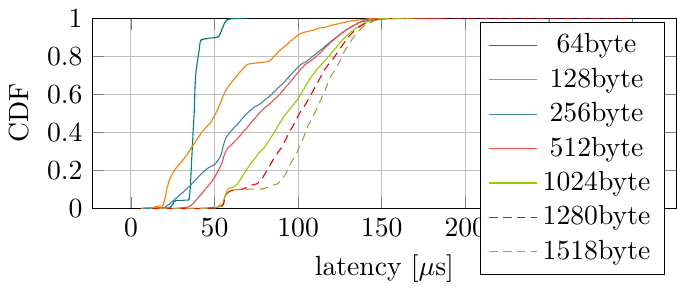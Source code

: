 \documentclass{standalone}
\usepackage{pgfplots}
\pgfplotsset{compat=newest}

\begin{document}
\begin{tikzpicture}
\begin{axis}[xlabel={latency [$\mu$s]}, ylabel={CDF}, grid=both, ymin=0, ymax=1, mark repeat=100, scaled ticks=false, no markers, width=9cm, height=4cm,cycle list name=exotic]
    \addplot coordinates {
        (6, 0.0)
        (6.031, 0.0)
        (6.061, 0.0)
        (6.092, 0.0)
        (6.123, 0.0)
        (6.153, 0.0)
        (6.184, 0.0)
        (6.214, 0.0)
        (6.245, 0.0)
        (6.276, 0.0)
        (6.306, 0.0)
        (6.337, 0.0)
        (6.368, 0.0)
        (6.398, 0.0)
        (6.429, 0.0)
        (6.459, 0.0)
        (6.49, 0.0)
        (6.521, 0.0)
        (6.551, 0.0)
        (6.582, 0.0)
        (6.613, 0.0)
        (6.643, 0.0)
        (6.674, 0.0)
        (6.704, 0.0)
        (6.735, 0.0)
        (6.766, 0.0)
        (6.796, 0.0)
        (6.827, 0.0)
        (6.858, 0.0)
        (6.888, 0.0)
        (6.919, 0.0)
        (6.95, 0.0)
        (6.98, 0.0)
        (7.011, 0.0)
        (7.041, 0.0)
        (7.072, 0.0)
        (7.103, 0.0)
        (7.133, 0.0)
        (7.164, 0.0)
        (7.195, 0.001)
        (7.225, 0.001)
        (7.256, 0.001)
        (7.286, 0.001)
        (7.317, 0.001)
        (7.348, 0.001)
        (7.378, 0.001)
        (7.409, 0.001)
        (7.44, 0.001)
        (7.47, 0.001)
        (7.501, 0.002)
        (7.531, 0.002)
        (7.562, 0.002)
        (7.593, 0.002)
        (7.623, 0.002)
        (7.654, 0.002)
        (7.685, 0.002)
        (7.715, 0.002)
        (7.746, 0.002)
        (7.776, 0.002)
        (7.807, 0.002)
        (7.838, 0.002)
        (7.868, 0.002)
        (7.899, 0.002)
        (7.93, 0.002)
        (7.96, 0.002)
        (7.991, 0.002)
        (8.022, 0.002)
        (8.052, 0.002)
        (8.083, 0.002)
        (8.113, 0.002)
        (8.144, 0.002)
        (8.175, 0.002)
        (8.205, 0.002)
        (8.236, 0.002)
        (8.267, 0.002)
        (8.297, 0.002)
        (8.328, 0.002)
        (8.358, 0.002)
        (8.389, 0.002)
        (8.42, 0.002)
        (8.45, 0.002)
        (8.481, 0.002)
        (8.512, 0.002)
        (8.542, 0.002)
        (8.573, 0.002)
        (8.603, 0.002)
        (8.634, 0.002)
        (8.665, 0.002)
        (8.695, 0.002)
        (8.726, 0.002)
        (8.757, 0.002)
        (8.787, 0.002)
        (8.818, 0.002)
        (8.849, 0.002)
        (8.879, 0.002)
        (8.91, 0.002)
        (8.94, 0.002)
        (8.971, 0.002)
        (9.002, 0.002)
        (9.032, 0.002)
        (9.063, 0.002)
        (9.094, 0.002)
        (9.124, 0.002)
        (9.155, 0.002)
        (9.185, 0.002)
        (9.216, 0.002)
        (9.247, 0.002)
        (9.277, 0.002)
        (9.308, 0.002)
        (9.339, 0.002)
        (9.369, 0.002)
        (9.4, 0.002)
        (9.43, 0.002)
        (9.461, 0.002)
        (9.492, 0.002)
        (9.522, 0.002)
        (9.553, 0.002)
        (9.584, 0.002)
        (9.614, 0.002)
        (9.645, 0.002)
        (9.676, 0.002)
        (9.706, 0.002)
        (9.737, 0.002)
        (9.767, 0.002)
        (9.798, 0.002)
        (9.829, 0.002)
        (9.859, 0.002)
        (9.89, 0.002)
        (9.921, 0.002)
        (9.951, 0.003)
        (9.982, 0.003)
        (10.012, 0.003)
        (10.043, 0.003)
        (10.074, 0.003)
        (10.104, 0.003)
        (10.135, 0.003)
        (10.166, 0.003)
        (10.196, 0.003)
        (10.227, 0.003)
        (10.257, 0.003)
        (10.288, 0.003)
        (10.319, 0.003)
        (10.349, 0.003)
        (10.38, 0.003)
        (10.411, 0.003)
        (10.441, 0.003)
        (10.472, 0.003)
        (10.502, 0.003)
        (10.533, 0.003)
        (10.564, 0.003)
        (10.594, 0.003)
        (10.625, 0.003)
        (10.656, 0.003)
        (10.686, 0.003)
        (10.717, 0.003)
        (10.748, 0.003)
        (10.778, 0.003)
        (10.809, 0.003)
        (10.839, 0.003)
        (10.87, 0.003)
        (10.901, 0.003)
        (10.931, 0.003)
        (10.962, 0.003)
        (10.993, 0.003)
        (11.023, 0.003)
        (11.054, 0.003)
        (11.084, 0.003)
        (11.115, 0.003)
        (11.146, 0.003)
        (11.176, 0.003)
        (11.207, 0.003)
        (11.238, 0.003)
        (11.268, 0.003)
        (11.299, 0.003)
        (11.329, 0.003)
        (11.36, 0.003)
        (11.391, 0.003)
        (11.421, 0.003)
        (11.452, 0.003)
        (11.483, 0.003)
        (11.513, 0.003)
        (11.544, 0.003)
        (11.575, 0.003)
        (11.605, 0.003)
        (11.636, 0.003)
        (11.666, 0.003)
        (11.697, 0.003)
        (11.728, 0.003)
        (11.758, 0.003)
        (11.789, 0.003)
        (11.82, 0.003)
        (11.85, 0.003)
        (11.881, 0.003)
        (11.911, 0.003)
        (11.942, 0.003)
        (11.973, 0.003)
        (12.003, 0.003)
        (12.034, 0.003)
        (12.065, 0.003)
        (12.095, 0.003)
        (12.126, 0.003)
        (12.156, 0.003)
        (12.187, 0.003)
        (12.218, 0.003)
        (12.248, 0.003)
        (12.279, 0.003)
        (12.31, 0.003)
        (12.34, 0.003)
        (12.371, 0.003)
        (12.402, 0.003)
        (12.432, 0.003)
        (12.463, 0.003)
        (12.493, 0.003)
        (12.524, 0.003)
        (12.555, 0.003)
        (12.585, 0.003)
        (12.616, 0.003)
        (12.647, 0.003)
        (12.677, 0.003)
        (12.708, 0.003)
        (12.738, 0.003)
        (12.769, 0.003)
        (12.8, 0.003)
        (12.83, 0.003)
        (12.861, 0.003)
        (12.892, 0.003)
        (12.922, 0.003)
        (12.953, 0.003)
        (12.983, 0.003)
        (13.014, 0.003)
        (13.045, 0.003)
        (13.075, 0.003)
        (13.106, 0.003)
        (13.137, 0.003)
        (13.167, 0.003)
        (13.198, 0.003)
        (13.228, 0.003)
        (13.259, 0.003)
        (13.29, 0.003)
        (13.32, 0.003)
        (13.351, 0.003)
        (13.382, 0.003)
        (13.412, 0.003)
        (13.443, 0.003)
        (13.474, 0.003)
        (13.504, 0.003)
        (13.535, 0.003)
        (13.565, 0.003)
        (13.596, 0.003)
        (13.627, 0.003)
        (13.657, 0.003)
        (13.688, 0.003)
        (13.719, 0.003)
        (13.749, 0.003)
        (13.78, 0.003)
        (13.81, 0.003)
        (13.841, 0.003)
        (13.872, 0.003)
        (13.902, 0.003)
        (13.933, 0.003)
        (13.964, 0.003)
        (13.994, 0.003)
        (14.025, 0.003)
        (14.055, 0.003)
        (14.086, 0.003)
        (14.117, 0.003)
        (14.147, 0.003)
        (14.178, 0.003)
        (14.209, 0.003)
        (14.239, 0.003)
        (14.27, 0.003)
        (14.301, 0.003)
        (14.331, 0.003)
        (14.362, 0.003)
        (14.392, 0.003)
        (14.423, 0.003)
        (14.454, 0.003)
        (14.484, 0.003)
        (14.515, 0.003)
        (14.546, 0.003)
        (14.576, 0.003)
        (14.607, 0.003)
        (14.637, 0.003)
        (14.668, 0.003)
        (14.699, 0.003)
        (14.729, 0.003)
        (14.76, 0.003)
        (14.791, 0.003)
        (14.821, 0.003)
        (14.852, 0.003)
        (14.882, 0.003)
        (14.913, 0.003)
        (14.944, 0.003)
        (14.974, 0.004)
        (15.005, 0.004)
        (15.036, 0.004)
        (15.066, 0.004)
        (15.097, 0.004)
        (15.127, 0.004)
        (15.158, 0.004)
        (15.189, 0.004)
        (15.219, 0.004)
        (15.25, 0.004)
        (15.281, 0.004)
        (15.311, 0.004)
        (15.342, 0.004)
        (15.373, 0.004)
        (15.403, 0.004)
        (15.434, 0.004)
        (15.464, 0.004)
        (15.495, 0.004)
        (15.526, 0.004)
        (15.556, 0.004)
        (15.587, 0.004)
        (15.618, 0.004)
        (15.648, 0.004)
        (15.679, 0.004)
        (15.709, 0.004)
        (15.74, 0.004)
        (15.771, 0.004)
        (15.801, 0.004)
        (15.832, 0.004)
        (15.863, 0.004)
        (15.893, 0.004)
        (15.924, 0.004)
        (15.954, 0.004)
        (15.985, 0.004)
        (16.016, 0.004)
        (16.046, 0.004)
        (16.077, 0.004)
        (16.108, 0.004)
        (16.138, 0.004)
        (16.169, 0.004)
        (16.2, 0.004)
        (16.23, 0.004)
        (16.261, 0.004)
        (16.291, 0.004)
        (16.322, 0.004)
        (16.353, 0.004)
        (16.383, 0.004)
        (16.414, 0.004)
        (16.445, 0.004)
        (16.475, 0.004)
        (16.506, 0.004)
        (16.536, 0.004)
        (16.567, 0.004)
        (16.598, 0.004)
        (16.628, 0.004)
        (16.659, 0.004)
        (16.69, 0.004)
        (16.72, 0.004)
        (16.751, 0.004)
        (16.781, 0.004)
        (16.812, 0.004)
        (16.843, 0.004)
        (16.873, 0.004)
        (16.904, 0.004)
        (16.935, 0.004)
        (16.965, 0.004)
        (16.996, 0.004)
        (17.027, 0.004)
        (17.057, 0.004)
        (17.088, 0.004)
        (17.118, 0.004)
        (17.149, 0.004)
        (17.18, 0.004)
        (17.21, 0.004)
        (17.241, 0.004)
        (17.272, 0.004)
        (17.302, 0.004)
        (17.333, 0.004)
        (17.363, 0.004)
        (17.394, 0.004)
        (17.425, 0.004)
        (17.455, 0.004)
        (17.486, 0.004)
        (17.517, 0.004)
        (17.547, 0.004)
        (17.578, 0.004)
        (17.608, 0.004)
        (17.639, 0.004)
        (17.67, 0.004)
        (17.7, 0.004)
        (17.731, 0.004)
        (17.762, 0.004)
        (17.792, 0.004)
        (17.823, 0.004)
        (17.853, 0.004)
        (17.884, 0.004)
        (17.915, 0.004)
        (17.945, 0.004)
        (17.976, 0.004)
        (18.007, 0.004)
        (18.037, 0.004)
        (18.068, 0.004)
        (18.099, 0.004)
        (18.129, 0.004)
        (18.16, 0.004)
        (18.19, 0.004)
        (18.221, 0.004)
        (18.252, 0.004)
        (18.282, 0.004)
        (18.313, 0.004)
        (18.344, 0.004)
        (18.374, 0.004)
        (18.405, 0.004)
        (18.435, 0.004)
        (18.466, 0.004)
        (18.497, 0.004)
        (18.527, 0.004)
        (18.558, 0.004)
        (18.589, 0.004)
        (18.619, 0.004)
        (18.65, 0.004)
        (18.68, 0.004)
        (18.711, 0.004)
        (18.742, 0.004)
        (18.772, 0.004)
        (18.803, 0.004)
        (18.834, 0.004)
        (18.864, 0.004)
        (18.895, 0.004)
        (18.926, 0.004)
        (18.956, 0.004)
        (18.987, 0.004)
        (19.017, 0.004)
        (19.048, 0.004)
        (19.079, 0.004)
        (19.109, 0.004)
        (19.14, 0.004)
        (19.171, 0.004)
        (19.201, 0.004)
        (19.232, 0.004)
        (19.262, 0.004)
        (19.293, 0.004)
        (19.324, 0.004)
        (19.354, 0.004)
        (19.385, 0.004)
        (19.416, 0.004)
        (19.446, 0.004)
        (19.477, 0.004)
        (19.507, 0.004)
        (19.538, 0.004)
        (19.569, 0.004)
        (19.599, 0.004)
        (19.63, 0.004)
        (19.661, 0.004)
        (19.691, 0.004)
        (19.722, 0.004)
        (19.753, 0.004)
        (19.783, 0.004)
        (19.814, 0.004)
        (19.844, 0.004)
        (19.875, 0.004)
        (19.906, 0.004)
        (19.936, 0.004)
        (19.967, 0.004)
        (19.998, 0.004)
        (20.028, 0.004)
        (20.059, 0.004)
        (20.089, 0.004)
        (20.12, 0.004)
        (20.151, 0.004)
        (20.181, 0.004)
        (20.212, 0.004)
        (20.243, 0.004)
        (20.273, 0.004)
        (20.304, 0.004)
        (20.334, 0.004)
        (20.365, 0.004)
        (20.396, 0.004)
        (20.426, 0.004)
        (20.457, 0.004)
        (20.488, 0.004)
        (20.518, 0.004)
        (20.549, 0.004)
        (20.579, 0.004)
        (20.61, 0.004)
        (20.641, 0.004)
        (20.671, 0.004)
        (20.702, 0.004)
        (20.733, 0.004)
        (20.763, 0.004)
        (20.794, 0.004)
        (20.825, 0.004)
        (20.855, 0.004)
        (20.886, 0.004)
        (20.916, 0.004)
        (20.947, 0.004)
        (20.978, 0.004)
        (21.008, 0.004)
        (21.039, 0.004)
        (21.07, 0.004)
        (21.1, 0.004)
        (21.131, 0.004)
        (21.161, 0.004)
        (21.192, 0.004)
        (21.223, 0.004)
        (21.253, 0.004)
        (21.284, 0.004)
        (21.315, 0.004)
        (21.345, 0.004)
        (21.376, 0.004)
        (21.406, 0.004)
        (21.437, 0.004)
        (21.468, 0.004)
        (21.498, 0.004)
        (21.529, 0.004)
        (21.56, 0.004)
        (21.59, 0.004)
        (21.621, 0.004)
        (21.652, 0.004)
        (21.682, 0.004)
        (21.713, 0.004)
        (21.743, 0.004)
        (21.774, 0.004)
        (21.805, 0.004)
        (21.835, 0.004)
        (21.866, 0.004)
        (21.897, 0.004)
        (21.927, 0.004)
        (21.958, 0.004)
        (21.988, 0.004)
        (22.019, 0.004)
        (22.05, 0.004)
        (22.08, 0.004)
        (22.111, 0.004)
        (22.142, 0.004)
        (22.172, 0.004)
        (22.203, 0.004)
        (22.233, 0.004)
        (22.264, 0.004)
        (22.295, 0.004)
        (22.325, 0.004)
        (22.356, 0.004)
        (22.387, 0.004)
        (22.417, 0.004)
        (22.448, 0.004)
        (22.479, 0.004)
        (22.509, 0.004)
        (22.54, 0.004)
        (22.57, 0.004)
        (22.601, 0.004)
        (22.632, 0.004)
        (22.662, 0.004)
        (22.693, 0.004)
        (22.724, 0.004)
        (22.754, 0.004)
        (22.785, 0.004)
        (22.815, 0.004)
        (22.846, 0.004)
        (22.877, 0.004)
        (22.907, 0.004)
        (22.938, 0.004)
        (22.969, 0.004)
        (22.999, 0.004)
        (23.03, 0.004)
        (23.06, 0.004)
        (23.091, 0.005)
        (23.122, 0.005)
        (23.152, 0.005)
        (23.183, 0.005)
        (23.214, 0.005)
        (23.244, 0.005)
        (23.275, 0.005)
        (23.305, 0.005)
        (23.336, 0.005)
        (23.367, 0.006)
        (23.397, 0.006)
        (23.428, 0.006)
        (23.459, 0.006)
        (23.489, 0.006)
        (23.52, 0.007)
        (23.551, 0.007)
        (23.581, 0.008)
        (23.612, 0.008)
        (23.642, 0.009)
        (23.673, 0.009)
        (23.704, 0.009)
        (23.734, 0.01)
        (23.765, 0.01)
        (23.796, 0.011)
        (23.826, 0.011)
        (23.857, 0.011)
        (23.887, 0.011)
        (23.918, 0.011)
        (23.949, 0.012)
        (23.979, 0.012)
        (24.01, 0.012)
        (24.041, 0.012)
        (24.071, 0.013)
        (24.102, 0.013)
        (24.132, 0.013)
        (24.163, 0.013)
        (24.194, 0.014)
        (24.224, 0.014)
        (24.255, 0.014)
        (24.286, 0.015)
        (24.316, 0.015)
        (24.347, 0.015)
        (24.378, 0.016)
        (24.408, 0.016)
        (24.439, 0.017)
        (24.469, 0.018)
        (24.5, 0.018)
        (24.531, 0.018)
        (24.561, 0.019)
        (24.592, 0.019)
        (24.623, 0.019)
        (24.653, 0.019)
        (24.684, 0.02)
        (24.714, 0.02)
        (24.745, 0.021)
        (24.776, 0.021)
        (24.806, 0.021)
        (24.837, 0.022)
        (24.868, 0.022)
        (24.898, 0.022)
        (24.929, 0.023)
        (24.959, 0.023)
        (24.99, 0.023)
        (25.021, 0.024)
        (25.051, 0.024)
        (25.082, 0.024)
        (25.113, 0.024)
        (25.143, 0.025)
        (25.174, 0.025)
        (25.205, 0.025)
        (25.235, 0.025)
        (25.266, 0.026)
        (25.296, 0.026)
        (25.327, 0.027)
        (25.358, 0.027)
        (25.388, 0.028)
        (25.419, 0.029)
        (25.45, 0.03)
        (25.48, 0.032)
        (25.511, 0.032)
        (25.541, 0.033)
        (25.572, 0.034)
        (25.603, 0.035)
        (25.633, 0.035)
        (25.664, 0.035)
        (25.695, 0.036)
        (25.725, 0.036)
        (25.756, 0.036)
        (25.786, 0.036)
        (25.817, 0.037)
        (25.848, 0.037)
        (25.878, 0.037)
        (25.909, 0.037)
        (25.94, 0.037)
        (25.97, 0.037)
        (26.001, 0.037)
        (26.031, 0.038)
        (26.062, 0.038)
        (26.093, 0.038)
        (26.123, 0.038)
        (26.154, 0.038)
        (26.185, 0.038)
        (26.215, 0.039)
        (26.246, 0.039)
        (26.277, 0.039)
        (26.307, 0.039)
        (26.338, 0.039)
        (26.368, 0.039)
        (26.399, 0.039)
        (26.43, 0.039)
        (26.46, 0.039)
        (26.491, 0.039)
        (26.522, 0.04)
        (26.552, 0.04)
        (26.583, 0.04)
        (26.613, 0.04)
        (26.644, 0.04)
        (26.675, 0.041)
        (26.705, 0.041)
        (26.736, 0.041)
        (26.767, 0.041)
        (26.797, 0.041)
        (26.828, 0.041)
        (26.858, 0.041)
        (26.889, 0.041)
        (26.92, 0.041)
        (26.95, 0.041)
        (26.981, 0.041)
        (27.012, 0.042)
        (27.042, 0.042)
        (27.073, 0.042)
        (27.104, 0.042)
        (27.134, 0.042)
        (27.165, 0.043)
        (27.195, 0.043)
        (27.226, 0.043)
        (27.257, 0.043)
        (27.287, 0.043)
        (27.318, 0.043)
        (27.349, 0.043)
        (27.379, 0.043)
        (27.41, 0.043)
        (27.44, 0.043)
        (27.471, 0.043)
        (27.502, 0.043)
        (27.532, 0.043)
        (27.563, 0.043)
        (27.594, 0.043)
        (27.624, 0.043)
        (27.655, 0.043)
        (27.685, 0.043)
        (27.716, 0.043)
        (27.747, 0.043)
        (27.777, 0.043)
        (27.808, 0.043)
        (27.839, 0.043)
        (27.869, 0.043)
        (27.9, 0.043)
        (27.931, 0.043)
        (27.961, 0.043)
        (27.992, 0.043)
        (28.022, 0.043)
        (28.053, 0.043)
        (28.084, 0.043)
        (28.114, 0.043)
        (28.145, 0.043)
        (28.176, 0.043)
        (28.206, 0.043)
        (28.237, 0.043)
        (28.267, 0.043)
        (28.298, 0.043)
        (28.329, 0.043)
        (28.359, 0.043)
        (28.39, 0.043)
        (28.421, 0.043)
        (28.451, 0.043)
        (28.482, 0.043)
        (28.512, 0.043)
        (28.543, 0.043)
        (28.574, 0.043)
        (28.604, 0.043)
        (28.635, 0.043)
        (28.666, 0.043)
        (28.696, 0.043)
        (28.727, 0.043)
        (28.757, 0.043)
        (28.788, 0.043)
        (28.819, 0.043)
        (28.849, 0.043)
        (28.88, 0.043)
        (28.911, 0.043)
        (28.941, 0.043)
        (28.972, 0.043)
        (29.003, 0.043)
        (29.033, 0.043)
        (29.064, 0.043)
        (29.094, 0.043)
        (29.125, 0.043)
        (29.156, 0.043)
        (29.186, 0.043)
        (29.217, 0.043)
        (29.248, 0.043)
        (29.278, 0.043)
        (29.309, 0.043)
        (29.339, 0.043)
        (29.37, 0.043)
        (29.401, 0.043)
        (29.431, 0.043)
        (29.462, 0.043)
        (29.493, 0.043)
        (29.523, 0.043)
        (29.554, 0.043)
        (29.584, 0.043)
        (29.615, 0.043)
        (29.646, 0.043)
        (29.676, 0.043)
        (29.707, 0.043)
        (29.738, 0.043)
        (29.768, 0.043)
        (29.799, 0.043)
        (29.83, 0.043)
        (29.86, 0.043)
        (29.891, 0.043)
        (29.921, 0.043)
        (29.952, 0.043)
        (29.983, 0.043)
        (30.013, 0.043)
        (30.044, 0.043)
        (30.075, 0.043)
        (30.105, 0.043)
        (30.136, 0.043)
        (30.166, 0.043)
        (30.197, 0.043)
        (30.228, 0.043)
        (30.258, 0.043)
        (30.289, 0.043)
        (30.32, 0.043)
        (30.35, 0.043)
        (30.381, 0.043)
        (30.411, 0.043)
        (30.442, 0.043)
        (30.473, 0.043)
        (30.503, 0.043)
        (30.534, 0.043)
        (30.565, 0.043)
        (30.595, 0.043)
        (30.626, 0.043)
        (30.656, 0.043)
        (30.687, 0.043)
        (30.718, 0.043)
        (30.748, 0.043)
        (30.779, 0.043)
        (30.81, 0.043)
        (30.84, 0.043)
        (30.871, 0.043)
        (30.902, 0.043)
        (30.932, 0.043)
        (30.963, 0.043)
        (30.993, 0.043)
        (31.024, 0.043)
        (31.055, 0.043)
        (31.085, 0.043)
        (31.116, 0.043)
        (31.147, 0.043)
        (31.177, 0.043)
        (31.208, 0.043)
        (31.238, 0.043)
        (31.269, 0.043)
        (31.3, 0.043)
        (31.33, 0.043)
        (31.361, 0.043)
        (31.392, 0.043)
        (31.422, 0.043)
        (31.453, 0.043)
        (31.483, 0.043)
        (31.514, 0.043)
        (31.545, 0.043)
        (31.575, 0.043)
        (31.606, 0.043)
        (31.637, 0.043)
        (31.667, 0.043)
        (31.698, 0.044)
        (31.729, 0.044)
        (31.759, 0.044)
        (31.79, 0.044)
        (31.82, 0.044)
        (31.851, 0.044)
        (31.882, 0.044)
        (31.912, 0.044)
        (31.943, 0.044)
        (31.974, 0.044)
        (32.004, 0.044)
        (32.035, 0.044)
        (32.065, 0.044)
        (32.096, 0.044)
        (32.127, 0.044)
        (32.157, 0.044)
        (32.188, 0.044)
        (32.219, 0.044)
        (32.249, 0.044)
        (32.28, 0.044)
        (32.31, 0.044)
        (32.341, 0.044)
        (32.372, 0.044)
        (32.402, 0.044)
        (32.433, 0.044)
        (32.464, 0.044)
        (32.494, 0.044)
        (32.525, 0.044)
        (32.556, 0.044)
        (32.586, 0.044)
        (32.617, 0.044)
        (32.647, 0.044)
        (32.678, 0.044)
        (32.709, 0.044)
        (32.739, 0.044)
        (32.77, 0.044)
        (32.801, 0.044)
        (32.831, 0.044)
        (32.862, 0.044)
        (32.892, 0.044)
        (32.923, 0.044)
        (32.954, 0.044)
        (32.984, 0.044)
        (33.015, 0.044)
        (33.046, 0.044)
        (33.076, 0.044)
        (33.107, 0.044)
        (33.137, 0.044)
        (33.168, 0.044)
        (33.199, 0.044)
        (33.229, 0.044)
        (33.26, 0.044)
        (33.291, 0.044)
        (33.321, 0.044)
        (33.352, 0.044)
        (33.382, 0.044)
        (33.413, 0.044)
        (33.444, 0.044)
        (33.474, 0.044)
        (33.505, 0.044)
        (33.536, 0.044)
        (33.566, 0.044)
        (33.597, 0.044)
        (33.628, 0.044)
        (33.658, 0.044)
        (33.689, 0.044)
        (33.719, 0.044)
        (33.75, 0.044)
        (33.781, 0.044)
        (33.811, 0.044)
        (33.842, 0.044)
        (33.873, 0.044)
        (33.903, 0.044)
        (33.934, 0.044)
        (33.964, 0.044)
        (33.995, 0.044)
        (34.026, 0.044)
        (34.056, 0.044)
        (34.087, 0.044)
        (34.118, 0.044)
        (34.148, 0.044)
        (34.179, 0.044)
        (34.209, 0.045)
        (34.24, 0.045)
        (34.271, 0.045)
        (34.301, 0.045)
        (34.332, 0.045)
        (34.363, 0.045)
        (34.393, 0.046)
        (34.424, 0.046)
        (34.455, 0.046)
        (34.485, 0.047)
        (34.516, 0.047)
        (34.546, 0.047)
        (34.577, 0.047)
        (34.608, 0.047)
        (34.638, 0.047)
        (34.669, 0.048)
        (34.7, 0.048)
        (34.73, 0.048)
        (34.761, 0.049)
        (34.791, 0.049)
        (34.822, 0.05)
        (34.853, 0.051)
        (34.883, 0.052)
        (34.914, 0.054)
        (34.945, 0.055)
        (34.975, 0.057)
        (35.006, 0.058)
        (35.036, 0.061)
        (35.067, 0.065)
        (35.098, 0.069)
        (35.128, 0.071)
        (35.159, 0.075)
        (35.19, 0.077)
        (35.22, 0.08)
        (35.251, 0.084)
        (35.282, 0.087)
        (35.312, 0.09)
        (35.343, 0.093)
        (35.373, 0.096)
        (35.404, 0.099)
        (35.435, 0.103)
        (35.465, 0.107)
        (35.496, 0.111)
        (35.527, 0.117)
        (35.557, 0.122)
        (35.588, 0.127)
        (35.618, 0.131)
        (35.649, 0.136)
        (35.68, 0.14)
        (35.71, 0.144)
        (35.741, 0.148)
        (35.772, 0.152)
        (35.802, 0.156)
        (35.833, 0.161)
        (35.863, 0.167)
        (35.894, 0.173)
        (35.925, 0.18)
        (35.955, 0.186)
        (35.986, 0.192)
        (36.017, 0.197)
        (36.047, 0.201)
        (36.078, 0.206)
        (36.108, 0.213)
        (36.139, 0.219)
        (36.17, 0.223)
        (36.2, 0.23)
        (36.231, 0.234)
        (36.262, 0.239)
        (36.292, 0.245)
        (36.323, 0.251)
        (36.354, 0.258)
        (36.384, 0.264)
        (36.415, 0.269)
        (36.445, 0.274)
        (36.476, 0.278)
        (36.507, 0.283)
        (36.537, 0.287)
        (36.568, 0.292)
        (36.599, 0.297)
        (36.629, 0.302)
        (36.66, 0.309)
        (36.69, 0.315)
        (36.721, 0.321)
        (36.752, 0.327)
        (36.782, 0.331)
        (36.813, 0.338)
        (36.844, 0.342)
        (36.874, 0.348)
        (36.905, 0.352)
        (36.935, 0.357)
        (36.966, 0.361)
        (36.997, 0.367)
        (37.027, 0.372)
        (37.058, 0.377)
        (37.089, 0.383)
        (37.119, 0.387)
        (37.15, 0.393)
        (37.181, 0.398)
        (37.211, 0.402)
        (37.242, 0.407)
        (37.272, 0.413)
        (37.303, 0.419)
        (37.334, 0.424)
        (37.364, 0.429)
        (37.395, 0.435)
        (37.426, 0.439)
        (37.456, 0.444)
        (37.487, 0.449)
        (37.517, 0.453)
        (37.548, 0.457)
        (37.579, 0.46)
        (37.609, 0.464)
        (37.64, 0.468)
        (37.671, 0.473)
        (37.701, 0.478)
        (37.732, 0.483)
        (37.762, 0.488)
        (37.793, 0.493)
        (37.824, 0.498)
        (37.854, 0.504)
        (37.885, 0.51)
        (37.916, 0.517)
        (37.946, 0.522)
        (37.977, 0.529)
        (38.008, 0.536)
        (38.038, 0.544)
        (38.069, 0.552)
        (38.099, 0.562)
        (38.13, 0.572)
        (38.161, 0.582)
        (38.191, 0.594)
        (38.222, 0.604)
        (38.253, 0.614)
        (38.283, 0.623)
        (38.314, 0.63)
        (38.344, 0.637)
        (38.375, 0.643)
        (38.406, 0.648)
        (38.436, 0.653)
        (38.467, 0.658)
        (38.498, 0.664)
        (38.528, 0.669)
        (38.559, 0.673)
        (38.589, 0.677)
        (38.62, 0.68)
        (38.651, 0.684)
        (38.681, 0.689)
        (38.712, 0.693)
        (38.743, 0.697)
        (38.773, 0.701)
        (38.804, 0.704)
        (38.834, 0.707)
        (38.865, 0.711)
        (38.896, 0.714)
        (38.926, 0.716)
        (38.957, 0.719)
        (38.988, 0.722)
        (39.018, 0.725)
        (39.049, 0.728)
        (39.08, 0.731)
        (39.11, 0.733)
        (39.141, 0.735)
        (39.171, 0.737)
        (39.202, 0.739)
        (39.233, 0.741)
        (39.263, 0.743)
        (39.294, 0.745)
        (39.325, 0.747)
        (39.355, 0.749)
        (39.386, 0.751)
        (39.416, 0.753)
        (39.447, 0.755)
        (39.478, 0.756)
        (39.508, 0.758)
        (39.539, 0.76)
        (39.57, 0.762)
        (39.6, 0.764)
        (39.631, 0.766)
        (39.661, 0.768)
        (39.692, 0.77)
        (39.723, 0.771)
        (39.753, 0.773)
        (39.784, 0.775)
        (39.815, 0.776)
        (39.845, 0.778)
        (39.876, 0.78)
        (39.907, 0.782)
        (39.937, 0.783)
        (39.968, 0.785)
        (39.998, 0.786)
        (40.029, 0.788)
        (40.06, 0.789)
        (40.09, 0.791)
        (40.121, 0.793)
        (40.152, 0.795)
        (40.182, 0.796)
        (40.213, 0.798)
        (40.243, 0.801)
        (40.274, 0.802)
        (40.305, 0.804)
        (40.335, 0.805)
        (40.366, 0.807)
        (40.397, 0.809)
        (40.427, 0.81)
        (40.458, 0.812)
        (40.488, 0.814)
        (40.519, 0.815)
        (40.55, 0.816)
        (40.58, 0.818)
        (40.611, 0.82)
        (40.642, 0.822)
        (40.672, 0.823)
        (40.703, 0.825)
        (40.734, 0.827)
        (40.764, 0.828)
        (40.795, 0.83)
        (40.825, 0.831)
        (40.856, 0.833)
        (40.887, 0.835)
        (40.917, 0.837)
        (40.948, 0.84)
        (40.979, 0.843)
        (41.009, 0.845)
        (41.04, 0.848)
        (41.07, 0.85)
        (41.101, 0.852)
        (41.132, 0.855)
        (41.162, 0.857)
        (41.193, 0.86)
        (41.224, 0.863)
        (41.254, 0.865)
        (41.285, 0.866)
        (41.315, 0.867)
        (41.346, 0.87)
        (41.377, 0.871)
        (41.407, 0.872)
        (41.438, 0.873)
        (41.469, 0.874)
        (41.499, 0.875)
        (41.53, 0.875)
        (41.56, 0.876)
        (41.591, 0.878)
        (41.622, 0.879)
        (41.652, 0.879)
        (41.683, 0.88)
        (41.714, 0.88)
        (41.744, 0.881)
        (41.775, 0.882)
        (41.806, 0.882)
        (41.836, 0.883)
        (41.867, 0.883)
        (41.897, 0.884)
        (41.928, 0.884)
        (41.959, 0.884)
        (41.989, 0.885)
        (42.02, 0.885)
        (42.051, 0.885)
        (42.081, 0.885)
        (42.112, 0.885)
        (42.142, 0.886)
        (42.173, 0.886)
        (42.204, 0.886)
        (42.234, 0.886)
        (42.265, 0.886)
        (42.296, 0.886)
        (42.326, 0.887)
        (42.357, 0.887)
        (42.387, 0.887)
        (42.418, 0.887)
        (42.449, 0.887)
        (42.479, 0.887)
        (42.51, 0.887)
        (42.541, 0.887)
        (42.571, 0.887)
        (42.602, 0.887)
        (42.633, 0.887)
        (42.663, 0.888)
        (42.694, 0.888)
        (42.724, 0.888)
        (42.755, 0.888)
        (42.786, 0.888)
        (42.816, 0.888)
        (42.847, 0.888)
        (42.878, 0.889)
        (42.908, 0.889)
        (42.939, 0.889)
        (42.969, 0.889)
        (43.0, 0.889)
        (43.031, 0.889)
        (43.061, 0.889)
        (43.092, 0.889)
        (43.123, 0.889)
        (43.153, 0.889)
        (43.184, 0.889)
        (43.214, 0.889)
        (43.245, 0.889)
        (43.276, 0.889)
        (43.306, 0.889)
        (43.337, 0.889)
        (43.368, 0.89)
        (43.398, 0.89)
        (43.429, 0.89)
        (43.459, 0.89)
        (43.49, 0.89)
        (43.521, 0.89)
        (43.551, 0.89)
        (43.582, 0.89)
        (43.613, 0.89)
        (43.643, 0.89)
        (43.674, 0.891)
        (43.705, 0.891)
        (43.735, 0.891)
        (43.766, 0.891)
        (43.796, 0.891)
        (43.827, 0.891)
        (43.858, 0.891)
        (43.888, 0.891)
        (43.919, 0.891)
        (43.95, 0.891)
        (43.98, 0.891)
        (44.011, 0.891)
        (44.041, 0.891)
        (44.072, 0.891)
        (44.103, 0.891)
        (44.133, 0.891)
        (44.164, 0.891)
        (44.195, 0.891)
        (44.225, 0.891)
        (44.256, 0.891)
        (44.286, 0.891)
        (44.317, 0.891)
        (44.348, 0.891)
        (44.378, 0.891)
        (44.409, 0.891)
        (44.44, 0.891)
        (44.47, 0.891)
        (44.501, 0.891)
        (44.532, 0.892)
        (44.562, 0.892)
        (44.593, 0.892)
        (44.623, 0.892)
        (44.654, 0.892)
        (44.685, 0.892)
        (44.715, 0.892)
        (44.746, 0.892)
        (44.777, 0.892)
        (44.807, 0.892)
        (44.838, 0.892)
        (44.868, 0.892)
        (44.899, 0.892)
        (44.93, 0.892)
        (44.96, 0.892)
        (44.991, 0.892)
        (45.022, 0.892)
        (45.052, 0.892)
        (45.083, 0.892)
        (45.113, 0.892)
        (45.144, 0.892)
        (45.175, 0.892)
        (45.205, 0.892)
        (45.236, 0.892)
        (45.267, 0.892)
        (45.297, 0.892)
        (45.328, 0.892)
        (45.359, 0.892)
        (45.389, 0.892)
        (45.42, 0.892)
        (45.45, 0.892)
        (45.481, 0.892)
        (45.512, 0.893)
        (45.542, 0.893)
        (45.573, 0.893)
        (45.604, 0.893)
        (45.634, 0.893)
        (45.665, 0.893)
        (45.695, 0.893)
        (45.726, 0.893)
        (45.757, 0.893)
        (45.787, 0.893)
        (45.818, 0.893)
        (45.849, 0.893)
        (45.879, 0.893)
        (45.91, 0.894)
        (45.94, 0.894)
        (45.971, 0.894)
        (46.002, 0.894)
        (46.032, 0.894)
        (46.063, 0.894)
        (46.094, 0.894)
        (46.124, 0.894)
        (46.155, 0.894)
        (46.185, 0.894)
        (46.216, 0.894)
        (46.247, 0.894)
        (46.277, 0.894)
        (46.308, 0.894)
        (46.339, 0.894)
        (46.369, 0.894)
        (46.4, 0.894)
        (46.431, 0.894)
        (46.461, 0.894)
        (46.492, 0.894)
        (46.522, 0.894)
        (46.553, 0.895)
        (46.584, 0.895)
        (46.614, 0.895)
        (46.645, 0.895)
        (46.676, 0.895)
        (46.706, 0.895)
        (46.737, 0.895)
        (46.767, 0.895)
        (46.798, 0.895)
        (46.829, 0.895)
        (46.859, 0.895)
        (46.89, 0.895)
        (46.921, 0.895)
        (46.951, 0.895)
        (46.982, 0.895)
        (47.012, 0.895)
        (47.043, 0.895)
        (47.074, 0.895)
        (47.104, 0.895)
        (47.135, 0.895)
        (47.166, 0.895)
        (47.196, 0.895)
        (47.227, 0.895)
        (47.258, 0.895)
        (47.288, 0.895)
        (47.319, 0.895)
        (47.349, 0.895)
        (47.38, 0.895)
        (47.411, 0.895)
        (47.441, 0.895)
        (47.472, 0.895)
        (47.503, 0.895)
        (47.533, 0.895)
        (47.564, 0.895)
        (47.594, 0.895)
        (47.625, 0.895)
        (47.656, 0.895)
        (47.686, 0.895)
        (47.717, 0.896)
        (47.748, 0.896)
        (47.778, 0.896)
        (47.809, 0.896)
        (47.839, 0.896)
        (47.87, 0.896)
        (47.901, 0.896)
        (47.931, 0.896)
        (47.962, 0.896)
        (47.993, 0.896)
        (48.023, 0.896)
        (48.054, 0.896)
        (48.085, 0.896)
        (48.115, 0.896)
        (48.146, 0.896)
        (48.176, 0.896)
        (48.207, 0.896)
        (48.238, 0.896)
        (48.268, 0.896)
        (48.299, 0.896)
        (48.33, 0.896)
        (48.36, 0.896)
        (48.391, 0.896)
        (48.421, 0.896)
        (48.452, 0.896)
        (48.483, 0.896)
        (48.513, 0.896)
        (48.544, 0.896)
        (48.575, 0.896)
        (48.605, 0.896)
        (48.636, 0.896)
        (48.666, 0.896)
        (48.697, 0.896)
        (48.728, 0.896)
        (48.758, 0.896)
        (48.789, 0.896)
        (48.82, 0.896)
        (48.85, 0.896)
        (48.881, 0.896)
        (48.911, 0.896)
        (48.942, 0.896)
        (48.973, 0.896)
        (49.003, 0.896)
        (49.034, 0.896)
        (49.065, 0.896)
        (49.095, 0.896)
        (49.126, 0.896)
        (49.157, 0.896)
        (49.187, 0.896)
        (49.218, 0.896)
        (49.248, 0.896)
        (49.279, 0.896)
        (49.31, 0.896)
        (49.34, 0.896)
        (49.371, 0.896)
        (49.402, 0.897)
        (49.432, 0.897)
        (49.463, 0.897)
        (49.493, 0.897)
        (49.524, 0.897)
        (49.555, 0.897)
        (49.585, 0.897)
        (49.616, 0.897)
        (49.647, 0.897)
        (49.677, 0.897)
        (49.708, 0.897)
        (49.738, 0.897)
        (49.769, 0.897)
        (49.8, 0.897)
        (49.83, 0.897)
        (49.861, 0.897)
        (49.892, 0.897)
        (49.922, 0.897)
        (49.953, 0.897)
        (49.984, 0.897)
        (50.014, 0.897)
        (50.045, 0.897)
        (50.075, 0.897)
        (50.106, 0.897)
        (50.137, 0.897)
        (50.167, 0.897)
        (50.198, 0.897)
        (50.229, 0.897)
        (50.259, 0.897)
        (50.29, 0.897)
        (50.32, 0.897)
        (50.351, 0.897)
        (50.382, 0.897)
        (50.412, 0.898)
        (50.443, 0.898)
        (50.474, 0.898)
        (50.504, 0.898)
        (50.535, 0.898)
        (50.565, 0.898)
        (50.596, 0.898)
        (50.627, 0.898)
        (50.657, 0.898)
        (50.688, 0.898)
        (50.719, 0.898)
        (50.749, 0.898)
        (50.78, 0.898)
        (50.811, 0.898)
        (50.841, 0.898)
        (50.872, 0.898)
        (50.902, 0.898)
        (50.933, 0.898)
        (50.964, 0.898)
        (50.994, 0.898)
        (51.025, 0.898)
        (51.056, 0.898)
        (51.086, 0.898)
        (51.117, 0.899)
        (51.147, 0.899)
        (51.178, 0.899)
        (51.209, 0.899)
        (51.239, 0.899)
        (51.27, 0.899)
        (51.301, 0.899)
        (51.331, 0.899)
        (51.362, 0.899)
        (51.392, 0.899)
        (51.423, 0.899)
        (51.454, 0.899)
        (51.484, 0.899)
        (51.515, 0.899)
        (51.546, 0.899)
        (51.576, 0.899)
        (51.607, 0.9)
        (51.637, 0.9)
        (51.668, 0.9)
        (51.699, 0.9)
        (51.729, 0.9)
        (51.76, 0.9)
        (51.791, 0.9)
        (51.821, 0.9)
        (51.852, 0.9)
        (51.883, 0.9)
        (51.913, 0.901)
        (51.944, 0.901)
        (51.974, 0.901)
        (52.005, 0.901)
        (52.036, 0.901)
        (52.066, 0.901)
        (52.097, 0.901)
        (52.128, 0.902)
        (52.158, 0.902)
        (52.189, 0.902)
        (52.219, 0.902)
        (52.25, 0.902)
        (52.281, 0.902)
        (52.311, 0.902)
        (52.342, 0.902)
        (52.373, 0.902)
        (52.403, 0.903)
        (52.434, 0.903)
        (52.464, 0.903)
        (52.495, 0.904)
        (52.526, 0.904)
        (52.556, 0.904)
        (52.587, 0.905)
        (52.618, 0.905)
        (52.648, 0.905)
        (52.679, 0.906)
        (52.71, 0.906)
        (52.74, 0.906)
        (52.771, 0.907)
        (52.801, 0.907)
        (52.832, 0.907)
        (52.863, 0.908)
        (52.893, 0.909)
        (52.924, 0.909)
        (52.955, 0.909)
        (52.985, 0.91)
        (53.016, 0.91)
        (53.046, 0.91)
        (53.077, 0.911)
        (53.108, 0.912)
        (53.138, 0.913)
        (53.169, 0.914)
        (53.2, 0.914)
        (53.23, 0.914)
        (53.261, 0.915)
        (53.291, 0.915)
        (53.322, 0.916)
        (53.353, 0.917)
        (53.383, 0.917)
        (53.414, 0.918)
        (53.445, 0.918)
        (53.475, 0.919)
        (53.506, 0.919)
        (53.537, 0.92)
        (53.567, 0.92)
        (53.598, 0.921)
        (53.628, 0.921)
        (53.659, 0.922)
        (53.69, 0.923)
        (53.72, 0.923)
        (53.751, 0.924)
        (53.782, 0.925)
        (53.812, 0.926)
        (53.843, 0.926)
        (53.873, 0.927)
        (53.904, 0.928)
        (53.935, 0.929)
        (53.965, 0.929)
        (53.996, 0.93)
        (54.027, 0.931)
        (54.057, 0.931)
        (54.088, 0.932)
        (54.118, 0.933)
        (54.149, 0.934)
        (54.18, 0.935)
        (54.21, 0.935)
        (54.241, 0.937)
        (54.272, 0.937)
        (54.302, 0.938)
        (54.333, 0.939)
        (54.363, 0.939)
        (54.394, 0.94)
        (54.425, 0.941)
        (54.455, 0.941)
        (54.486, 0.942)
        (54.517, 0.942)
        (54.547, 0.943)
        (54.578, 0.944)
        (54.609, 0.944)
        (54.639, 0.945)
        (54.67, 0.945)
        (54.7, 0.946)
        (54.731, 0.947)
        (54.762, 0.947)
        (54.792, 0.948)
        (54.823, 0.949)
        (54.854, 0.949)
        (54.884, 0.95)
        (54.915, 0.95)
        (54.945, 0.951)
        (54.976, 0.952)
        (55.007, 0.952)
        (55.037, 0.953)
        (55.068, 0.953)
        (55.099, 0.955)
        (55.129, 0.955)
        (55.16, 0.956)
        (55.19, 0.956)
        (55.221, 0.957)
        (55.252, 0.958)
        (55.282, 0.959)
        (55.313, 0.96)
        (55.344, 0.961)
        (55.374, 0.961)
        (55.405, 0.962)
        (55.436, 0.962)
        (55.466, 0.963)
        (55.497, 0.964)
        (55.527, 0.965)
        (55.558, 0.966)
        (55.589, 0.966)
        (55.619, 0.967)
        (55.65, 0.967)
        (55.681, 0.968)
        (55.711, 0.969)
        (55.742, 0.969)
        (55.772, 0.97)
        (55.803, 0.97)
        (55.834, 0.971)
        (55.864, 0.971)
        (55.895, 0.972)
        (55.926, 0.972)
        (55.956, 0.973)
        (55.987, 0.973)
        (56.017, 0.975)
        (56.048, 0.975)
        (56.079, 0.975)
        (56.109, 0.976)
        (56.14, 0.976)
        (56.171, 0.977)
        (56.201, 0.977)
        (56.232, 0.977)
        (56.263, 0.978)
        (56.293, 0.978)
        (56.324, 0.978)
        (56.354, 0.979)
        (56.385, 0.979)
        (56.416, 0.98)
        (56.446, 0.98)
        (56.477, 0.981)
        (56.508, 0.981)
        (56.538, 0.981)
        (56.569, 0.982)
        (56.599, 0.982)
        (56.63, 0.982)
        (56.661, 0.982)
        (56.691, 0.983)
        (56.722, 0.983)
        (56.753, 0.984)
        (56.783, 0.984)
        (56.814, 0.984)
        (56.844, 0.985)
        (56.875, 0.985)
        (56.906, 0.986)
        (56.936, 0.986)
        (56.967, 0.986)
        (56.998, 0.987)
        (57.028, 0.987)
        (57.059, 0.987)
        (57.089, 0.987)
        (57.12, 0.988)
        (57.151, 0.988)
        (57.181, 0.988)
        (57.212, 0.988)
        (57.243, 0.989)
        (57.273, 0.989)
        (57.304, 0.989)
        (57.335, 0.989)
        (57.365, 0.99)
        (57.396, 0.99)
        (57.426, 0.99)
        (57.457, 0.99)
        (57.488, 0.99)
        (57.518, 0.991)
        (57.549, 0.991)
        (57.58, 0.991)
        (57.61, 0.991)
        (57.641, 0.991)
        (57.671, 0.991)
        (57.702, 0.991)
        (57.733, 0.991)
        (57.763, 0.991)
        (57.794, 0.992)
        (57.825, 0.992)
        (57.855, 0.992)
        (57.886, 0.992)
        (57.916, 0.992)
        (57.947, 0.992)
        (57.978, 0.992)
        (58.008, 0.992)
        (58.039, 0.993)
        (58.07, 0.993)
        (58.1, 0.993)
        (58.131, 0.993)
        (58.162, 0.993)
        (58.192, 0.993)
        (58.223, 0.993)
        (58.253, 0.993)
        (58.284, 0.994)
        (58.315, 0.994)
        (58.345, 0.994)
        (58.376, 0.994)
        (58.407, 0.994)
        (58.437, 0.994)
        (58.468, 0.994)
        (58.498, 0.994)
        (58.529, 0.994)
        (58.56, 0.994)
        (58.59, 0.994)
        (58.621, 0.994)
        (58.652, 0.994)
        (58.682, 0.994)
        (58.713, 0.994)
        (58.743, 0.995)
        (58.774, 0.995)
        (58.805, 0.995)
        (58.835, 0.995)
        (58.866, 0.995)
        (58.897, 0.995)
        (58.927, 0.995)
        (58.958, 0.995)
        (58.988, 0.995)
        (59.019, 0.995)
        (59.05, 0.995)
        (59.08, 0.995)
        (59.111, 0.995)
        (59.142, 0.995)
        (59.172, 0.995)
        (59.203, 0.995)
        (59.234, 0.995)
        (59.264, 0.995)
        (59.295, 0.996)
        (59.325, 0.996)
        (59.356, 0.996)
        (59.387, 0.996)
        (59.417, 0.996)
        (59.448, 0.996)
        (59.479, 0.996)
        (59.509, 0.996)
        (59.54, 0.996)
        (59.57, 0.996)
        (59.601, 0.996)
        (59.632, 0.996)
        (59.662, 0.996)
        (59.693, 0.996)
        (59.724, 0.996)
        (59.754, 0.996)
        (59.785, 0.996)
        (59.815, 0.996)
        (59.846, 0.996)
        (59.877, 0.996)
        (59.907, 0.996)
        (59.938, 0.996)
        (59.969, 0.996)
        (59.999, 0.996)
        (60.03, 0.996)
        (60.061, 0.996)
        (60.091, 0.996)
        (60.122, 0.996)
        (60.152, 0.996)
        (60.183, 0.996)
        (60.214, 0.996)
        (60.244, 0.996)
        (60.275, 0.996)
        (60.306, 0.996)
        (60.336, 0.996)
        (60.367, 0.996)
        (60.397, 0.996)
        (60.428, 0.996)
        (60.459, 0.996)
        (60.489, 0.996)
        (60.52, 0.996)
        (60.551, 0.996)
        (60.581, 0.996)
        (60.612, 0.996)
        (60.642, 0.997)
        (60.673, 0.997)
        (60.704, 0.997)
        (60.734, 0.997)
        (60.765, 0.997)
        (60.796, 0.997)
        (60.826, 0.997)
        (60.857, 0.997)
        (60.888, 0.997)
        (60.918, 0.997)
        (60.949, 0.997)
        (60.979, 0.997)
        (61.01, 0.997)
        (61.041, 0.997)
        (61.071, 0.997)
        (61.102, 0.997)
        (61.133, 0.997)
        (61.163, 0.997)
        (61.194, 0.997)
        (61.224, 0.997)
        (61.255, 0.997)
        (61.286, 0.997)
        (61.316, 0.997)
        (61.347, 0.997)
        (61.378, 0.997)
        (61.408, 0.997)
        (61.439, 0.997)
        (61.469, 0.997)
        (61.5, 0.997)
        (61.531, 0.997)
        (61.561, 0.997)
        (61.592, 0.997)
        (61.623, 0.997)
        (61.653, 0.997)
        (61.684, 0.997)
        (61.714, 0.997)
        (61.745, 0.997)
        (61.776, 0.998)
        (61.806, 0.998)
        (61.837, 0.998)
        (61.868, 0.998)
        (61.898, 0.998)
        (61.929, 0.998)
        (61.96, 0.998)
        (61.99, 0.998)
        (62.021, 0.998)
        (62.051, 0.998)
        (62.082, 0.998)
        (62.113, 0.998)
        (62.143, 0.998)
        (62.174, 0.998)
        (62.205, 0.998)
        (62.235, 0.998)
        (62.266, 0.998)
        (62.296, 0.998)
        (62.327, 0.998)
        (62.358, 0.998)
        (62.388, 0.998)
        (62.419, 0.998)
        (62.45, 0.998)
        (62.48, 0.998)
        (62.511, 0.998)
        (62.541, 0.998)
        (62.572, 0.998)
        (62.603, 0.998)
        (62.633, 0.998)
        (62.664, 0.998)
        (62.695, 0.998)
        (62.725, 0.998)
        (62.756, 0.998)
        (62.787, 0.998)
        (62.817, 0.998)
        (62.848, 0.998)
        (62.878, 0.998)
        (62.909, 0.998)
        (62.94, 0.998)
        (62.97, 0.998)
        (63.001, 0.998)
        (63.032, 0.998)
        (63.062, 0.998)
        (63.093, 0.998)
        (63.123, 0.998)
        (63.154, 0.998)
        (63.185, 0.998)
        (63.215, 0.998)
        (63.246, 0.998)
        (63.277, 0.998)
        (63.307, 0.998)
        (63.338, 0.998)
        (63.368, 0.998)
        (63.399, 0.998)
        (63.43, 0.998)
        (63.46, 0.998)
        (63.491, 0.998)
        (63.522, 0.998)
        (63.552, 0.998)
        (63.583, 0.998)
        (63.614, 0.998)
        (63.644, 0.998)
        (63.675, 0.998)
        (63.705, 0.998)
        (63.736, 0.999)
        (63.767, 0.999)
        (63.797, 0.999)
        (63.828, 0.999)
        (63.859, 0.999)
        (63.889, 0.999)
        (63.92, 0.999)
        (63.95, 0.999)
        (63.981, 0.999)
        (64.012, 0.999)
        (64.042, 0.999)
        (64.073, 0.999)
        (64.104, 0.999)
        (64.134, 0.999)
        (64.165, 0.999)
        (64.195, 0.999)
        (64.226, 0.999)
        (64.257, 0.999)
        (64.287, 0.999)
        (64.318, 0.999)
        (64.349, 0.999)
        (64.379, 0.999)
        (64.41, 0.999)
        (64.44, 0.999)
        (64.471, 0.999)
        (64.502, 0.999)
        (64.532, 0.999)
        (64.563, 0.999)
        (64.594, 0.999)
        (64.624, 0.999)
        (64.655, 0.999)
        (64.686, 0.999)
        (64.716, 0.999)
        (64.747, 0.999)
        (64.777, 0.999)
        (64.808, 0.999)
        (64.839, 0.999)
        (64.869, 0.999)
        (64.9, 0.999)
        (64.931, 0.999)
        (64.961, 0.999)
        (64.992, 0.999)
        (65.022, 0.999)
        (65.053, 0.999)
        (65.084, 0.999)
        (65.114, 0.999)
        (65.145, 0.999)
        (65.176, 0.999)
        (65.206, 0.999)
        (65.237, 0.999)
        (65.267, 0.999)
        (65.298, 0.999)
        (65.329, 0.999)
        (65.359, 0.999)
        (65.39, 0.999)
        (65.421, 0.999)
        (65.451, 0.999)
        (65.482, 0.999)
        (65.513, 0.999)
        (65.543, 0.999)
        (65.574, 0.999)
        (65.604, 0.999)
        (65.635, 0.999)
        (65.666, 0.999)
        (65.696, 0.999)
        (65.727, 0.999)
        (65.758, 0.999)
        (65.788, 0.999)
        (65.819, 0.999)
        (65.849, 0.999)
        (65.88, 0.999)
        (65.911, 0.999)
        (65.941, 1.0)
        (65.972, 1.0)
        (66.003, 1.0)
        (66.033, 1.0)
        (66.064, 1.0)
        (66.094, 1.0)
        (66.125, 1.0)
        (66.156, 1.0)
        (66.186, 1.0)
        (66.217, 1.0)
        (66.248, 1.0)
        (66.278, 1.0)
        (66.309, 1.0)
        (66.34, 1.0)
        (66.37, 1.0)
        (66.401, 1.0)
        (66.431, 1.0)
        (66.462, 1.0)
        (66.493, 1.0)
        (66.523, 1.0)
        (66.554, 1.0)
        (66.585, 1.0)
        (66.615, 1.0)
        (66.646, 1.0)
        (66.676, 1.0)
        (66.707, 1.0)
        (66.738, 1.0)
        (66.768, 1.0)
        (66.799, 1.0)
        (66.83, 1.0)
        (66.86, 1.0)
        (66.891, 1.0)
        (66.921, 1.0)
        (66.952, 1.0)
        (66.983, 1.0)
        (67.013, 1.0)
        (67.044, 1.0)
        (67.075, 1.0)
        (67.105, 1.0)
        (67.136, 1.0)
        (67.166, 1.0)
        (67.197, 1.0)
        (67.228, 1.0)
        (67.258, 1.0)
        (67.289, 1.0)
        (67.32, 1.0)
        (67.35, 1.0)
        (67.381, 1.0)
        (67.412, 1.0)
        (67.442, 1.0)
        (67.473, 1.0)
        (67.503, 1.0)
        (67.534, 1.0)
        (67.565, 1.0)
        (67.595, 1.0)
        (67.626, 1.0)
        (67.657, 1.0)
        (67.687, 1.0)
        (67.718, 1.0)
        (67.748, 1.0)
        (67.779, 1.0)
        (67.81, 1.0)
        (67.84, 1.0)
        (67.871, 1.0)
        (67.902, 1.0)
        (67.932, 1.0)
        (67.963, 1.0)
        (67.993, 1.0)
        (68.024, 1.0)
        (68.055, 1.0)
        (68.085, 1.0)
        (68.116, 1.0)
        (68.147, 1.0)
        (68.177, 1.0)
        (68.208, 1.0)
        (68.239, 1.0)
        (68.269, 1.0)
        (68.3, 1.0)
        (68.33, 1.0)
        (68.361, 1.0)
        (68.392, 1.0)
        (68.422, 1.0)
        (68.453, 1.0)
        (68.484, 1.0)
        (68.514, 1.0)
        (68.545, 1.0)
        (68.575, 1.0)
        (68.606, 1.0)
        (68.637, 1.0)
        (68.667, 1.0)
        (68.698, 1.0)
        (68.729, 1.0)
        (68.759, 1.0)
        (68.79, 1.0)
        (68.82, 1.0)
        (68.851, 1.0)
        (68.882, 1.0)
        (68.912, 1.0)
        (68.943, 1.0)
        (68.974, 1.0)
        (69.004, 1.0)
        (69.035, 1.0)
        (69.066, 1.0)
        (69.096, 1.0)
        (69.127, 1.0)
        (69.157, 1.0)
        (69.188, 1.0)
        (69.219, 1.0)
        (69.249, 1.0)
        (69.28, 1.0)
        (69.311, 1.0)
        (69.341, 1.0)
        (69.372, 1.0)
        (69.402, 1.0)
        (69.433, 1.0)
        (69.464, 1.0)
        (69.494, 1.0)
        (69.525, 1.0)
        (69.556, 1.0)
        (69.586, 1.0)
        (69.617, 1.0)
        (69.647, 1.0)
        (69.678, 1)
        (69.709, 1)
    };\addlegendentry {64byte}
    \addplot coordinates {
        (6.134, 0.001)
        (6.513, 0.001)
        (6.892, 0.001)
        (7.271, 0.002)
        (7.65, 0.002)
        (8.029, 0.003)
        (8.408, 0.003)
        (8.787, 0.003)
        (9.166, 0.003)
        (9.545, 0.003)
        (9.924, 0.003)
        (10.303, 0.003)
        (10.682, 0.003)
        (11.061, 0.003)
        (11.44, 0.004)
        (11.819, 0.004)
        (12.198, 0.004)
        (12.577, 0.004)
        (12.956, 0.004)
        (13.335, 0.004)
        (13.714, 0.005)
        (14.093, 0.007)
        (14.472, 0.009)
        (14.852, 0.009)
        (15.231, 0.011)
        (15.61, 0.011)
        (15.989, 0.012)
        (16.368, 0.012)
        (16.747, 0.013)
        (17.126, 0.013)
        (17.505, 0.013)
        (17.884, 0.013)
        (18.263, 0.013)
        (18.642, 0.013)
        (19.021, 0.014)
        (19.4, 0.022)
        (19.779, 0.032)
        (20.158, 0.046)
        (20.537, 0.058)
        (20.916, 0.075)
        (21.295, 0.093)
        (21.674, 0.108)
        (22.053, 0.118)
        (22.432, 0.136)
        (22.811, 0.147)
        (23.19, 0.154)
        (23.569, 0.161)
        (23.948, 0.167)
        (24.327, 0.173)
        (24.706, 0.18)
        (25.085, 0.185)
        (25.464, 0.192)
        (25.843, 0.197)
        (26.222, 0.202)
        (26.601, 0.207)
        (26.98, 0.212)
        (27.359, 0.216)
        (27.738, 0.22)
        (28.117, 0.225)
        (28.496, 0.229)
        (28.875, 0.232)
        (29.254, 0.235)
        (29.633, 0.239)
        (30.012, 0.242)
        (30.391, 0.246)
        (30.77, 0.251)
        (31.149, 0.256)
        (31.529, 0.259)
        (31.908, 0.264)
        (32.287, 0.269)
        (32.666, 0.274)
        (33.045, 0.278)
        (33.424, 0.282)
        (33.803, 0.287)
        (34.182, 0.292)
        (34.561, 0.297)
        (34.94, 0.302)
        (35.319, 0.307)
        (35.698, 0.314)
        (36.077, 0.319)
        (36.456, 0.323)
        (36.835, 0.328)
        (37.214, 0.333)
        (37.593, 0.339)
        (37.972, 0.344)
        (38.351, 0.349)
        (38.73, 0.354)
        (39.109, 0.36)
        (39.488, 0.364)
        (39.867, 0.369)
        (40.246, 0.374)
        (40.625, 0.378)
        (41.004, 0.383)
        (41.383, 0.387)
        (41.762, 0.394)
        (42.141, 0.398)
        (42.52, 0.402)
        (42.899, 0.406)
        (43.278, 0.41)
        (43.657, 0.413)
        (44.036, 0.418)
        (44.415, 0.422)
        (44.794, 0.425)
        (45.173, 0.429)
        (45.552, 0.431)
        (45.931, 0.435)
        (46.31, 0.439)
        (46.689, 0.442)
        (47.068, 0.445)
        (47.447, 0.449)
        (47.826, 0.453)
        (48.206, 0.458)
        (48.585, 0.465)
        (48.964, 0.473)
        (49.343, 0.478)
        (49.722, 0.483)
        (50.101, 0.489)
        (50.48, 0.496)
        (50.859, 0.502)
        (51.238, 0.51)
        (51.617, 0.516)
        (51.996, 0.523)
        (52.375, 0.53)
        (52.754, 0.538)
        (53.133, 0.546)
        (53.512, 0.554)
        (53.891, 0.561)
        (54.27, 0.571)
        (54.649, 0.58)
        (55.028, 0.589)
        (55.407, 0.596)
        (55.786, 0.605)
        (56.165, 0.611)
        (56.544, 0.617)
        (56.923, 0.622)
        (57.302, 0.627)
        (57.681, 0.632)
        (58.06, 0.638)
        (58.439, 0.643)
        (58.818, 0.648)
        (59.197, 0.653)
        (59.576, 0.656)
        (59.955, 0.66)
        (60.334, 0.664)
        (60.713, 0.668)
        (61.092, 0.672)
        (61.471, 0.676)
        (61.85, 0.681)
        (62.229, 0.684)
        (62.608, 0.688)
        (62.987, 0.693)
        (63.366, 0.697)
        (63.745, 0.7)
        (64.124, 0.705)
        (64.503, 0.708)
        (64.883, 0.713)
        (65.262, 0.717)
        (65.641, 0.721)
        (66.02, 0.725)
        (66.399, 0.728)
        (66.778, 0.731)
        (67.157, 0.735)
        (67.536, 0.739)
        (67.915, 0.743)
        (68.294, 0.747)
        (68.673, 0.751)
        (69.052, 0.753)
        (69.431, 0.755)
        (69.81, 0.757)
        (70.189, 0.758)
        (70.568, 0.759)
        (70.947, 0.76)
        (71.326, 0.761)
        (71.705, 0.761)
        (72.084, 0.762)
        (72.463, 0.762)
        (72.842, 0.762)
        (73.221, 0.763)
        (73.6, 0.763)
        (73.979, 0.763)
        (74.358, 0.764)
        (74.737, 0.764)
        (75.116, 0.764)
        (75.495, 0.765)
        (75.874, 0.765)
        (76.253, 0.766)
        (76.632, 0.766)
        (77.011, 0.767)
        (77.39, 0.767)
        (77.769, 0.767)
        (78.148, 0.768)
        (78.527, 0.768)
        (78.906, 0.768)
        (79.285, 0.769)
        (79.664, 0.769)
        (80.043, 0.77)
        (80.422, 0.77)
        (80.801, 0.77)
        (81.18, 0.77)
        (81.56, 0.771)
        (81.939, 0.772)
        (82.318, 0.773)
        (82.697, 0.774)
        (83.076, 0.777)
        (83.455, 0.779)
        (83.834, 0.782)
        (84.213, 0.785)
        (84.592, 0.788)
        (84.971, 0.792)
        (85.35, 0.796)
        (85.729, 0.799)
        (86.108, 0.803)
        (86.487, 0.806)
        (86.866, 0.809)
        (87.245, 0.813)
        (87.624, 0.816)
        (88.003, 0.82)
        (88.382, 0.825)
        (88.761, 0.828)
        (89.14, 0.831)
        (89.519, 0.833)
        (89.898, 0.837)
        (90.277, 0.839)
        (90.656, 0.843)
        (91.035, 0.845)
        (91.414, 0.848)
        (91.793, 0.851)
        (92.172, 0.853)
        (92.551, 0.856)
        (92.93, 0.858)
        (93.309, 0.86)
        (93.688, 0.865)
        (94.067, 0.867)
        (94.446, 0.87)
        (94.825, 0.873)
        (95.204, 0.877)
        (95.583, 0.88)
        (95.962, 0.882)
        (96.341, 0.885)
        (96.72, 0.888)
        (97.099, 0.891)
        (97.478, 0.894)
        (97.857, 0.896)
        (98.237, 0.898)
        (98.616, 0.901)
        (98.995, 0.904)
        (99.374, 0.907)
        (99.753, 0.91)
        (100.132, 0.912)
        (100.511, 0.914)
        (100.89, 0.915)
        (101.269, 0.917)
        (101.648, 0.92)
        (102.027, 0.921)
        (102.406, 0.922)
        (102.785, 0.923)
        (103.164, 0.924)
        (103.543, 0.925)
        (103.922, 0.926)
        (104.301, 0.927)
        (104.68, 0.928)
        (105.059, 0.929)
        (105.438, 0.929)
        (105.817, 0.93)
        (106.196, 0.931)
        (106.575, 0.931)
        (106.954, 0.932)
        (107.333, 0.933)
        (107.712, 0.934)
        (108.091, 0.935)
        (108.47, 0.936)
        (108.849, 0.936)
        (109.228, 0.937)
        (109.607, 0.938)
        (109.986, 0.94)
        (110.365, 0.941)
        (110.744, 0.942)
        (111.123, 0.943)
        (111.502, 0.944)
        (111.881, 0.945)
        (112.26, 0.947)
        (112.639, 0.947)
        (113.018, 0.948)
        (113.397, 0.948)
        (113.776, 0.949)
        (114.155, 0.95)
        (114.534, 0.951)
        (114.914, 0.951)
        (115.293, 0.952)
        (115.672, 0.952)
        (116.051, 0.953)
        (116.43, 0.953)
        (116.809, 0.954)
        (117.188, 0.955)
        (117.567, 0.956)
        (117.946, 0.957)
        (118.325, 0.958)
        (118.704, 0.959)
        (119.083, 0.96)
        (119.462, 0.962)
        (119.841, 0.962)
        (120.22, 0.963)
        (120.599, 0.964)
        (120.978, 0.964)
        (121.357, 0.965)
        (121.736, 0.966)
        (122.115, 0.966)
        (122.494, 0.967)
        (122.873, 0.968)
        (123.252, 0.969)
        (123.631, 0.97)
        (124.01, 0.97)
        (124.389, 0.971)
        (124.768, 0.972)
        (125.147, 0.974)
        (125.526, 0.974)
        (125.905, 0.975)
        (126.284, 0.976)
        (126.663, 0.976)
        (127.042, 0.977)
        (127.421, 0.977)
        (127.8, 0.978)
        (128.179, 0.979)
        (128.558, 0.98)
        (128.937, 0.981)
        (129.316, 0.982)
        (129.695, 0.982)
        (130.074, 0.983)
        (130.453, 0.984)
        (130.832, 0.984)
        (131.211, 0.984)
        (131.591, 0.985)
        (131.97, 0.985)
        (132.349, 0.986)
        (132.728, 0.986)
        (133.107, 0.986)
        (133.486, 0.987)
        (133.865, 0.988)
        (134.244, 0.988)
        (134.623, 0.989)
        (135.002, 0.989)
        (135.381, 0.99)
        (135.76, 0.99)
        (136.139, 0.99)
        (136.518, 0.991)
        (136.897, 0.991)
        (137.276, 0.992)
        (137.655, 0.992)
        (138.034, 0.992)
        (138.413, 0.992)
        (138.792, 0.993)
        (139.171, 0.993)
        (139.55, 0.993)
        (139.929, 0.994)
        (140.308, 0.994)
        (140.687, 0.995)
        (141.066, 0.995)
        (141.445, 0.995)
        (141.824, 0.995)
        (142.203, 0.996)
        (142.582, 0.996)
        (142.961, 0.996)
        (143.34, 0.997)
        (143.719, 0.997)
        (144.098, 0.997)
        (144.477, 0.998)
        (144.856, 0.998)
        (145.235, 0.998)
        (145.614, 0.998)
        (145.993, 0.998)
        (146.372, 0.998)
        (146.751, 0.999)
        (147.13, 0.999)
        (147.509, 0.999)
        (147.888, 0.999)
        (148.268, 0.999)
        (148.647, 1.0)
        (149.026, 1.0)
        (149.405, 1.0)
        (149.784, 1.0)
        (150.163, 1.0)
        (150.542, 1.0)
        (150.921, 1.0)
        (151.3, 1.0)
        (151.679, 1.0)
        (152.058, 1.0)
        (152.437, 1.0)
        (152.816, 1.0)
        (153.195, 1.0)
        (153.574, 1.0)
        (153.953, 1.0)
        (154.332, 1.0)
        (154.711, 1.0)
        (155.09, 1.0)
        (155.469, 1.0)
        (155.848, 1.0)
        (156.227, 1.0)
        (156.606, 1.0)
        (156.985, 1.0)
        (157.364, 1.0)
        (157.743, 1.0)
        (158.122, 1.0)
        (158.501, 1.0)
        (158.88, 1.0)
        (159.259, 1.0)
        (159.638, 1.0)
        (160.017, 1.0)
        (160.396, 1.0)
        (160.775, 1.0)
        (161.154, 1.0)
        (161.533, 1.0)
        (161.912, 1)
        (162.291, 1)
    };\addlegendentry {128byte}
    \addplot coordinates {
        (7.666, 0.0)
        (8.158, 0.0)
        (8.649, 0.0)
        (9.141, 0.0)
        (9.632, 0.0)
        (10.124, 0.0)
        (10.615, 0.0)
        (11.107, 0.0)
        (11.598, 0.0)
        (12.09, 0.0)
        (12.581, 0.0)
        (13.073, 0.0)
        (13.564, 0.0)
        (14.056, 0.0)
        (14.547, 0.0)
        (15.039, 0.001)
        (15.53, 0.001)
        (16.022, 0.001)
        (16.513, 0.001)
        (17.005, 0.001)
        (17.496, 0.001)
        (17.988, 0.001)
        (18.48, 0.003)
        (18.971, 0.004)
        (19.463, 0.004)
        (19.954, 0.005)
        (20.446, 0.008)
        (20.937, 0.01)
        (21.429, 0.014)
        (21.92, 0.017)
        (22.412, 0.02)
        (22.903, 0.022)
        (23.395, 0.027)
        (23.886, 0.032)
        (24.378, 0.035)
        (24.869, 0.038)
        (25.361, 0.041)
        (25.852, 0.045)
        (26.344, 0.05)
        (26.835, 0.053)
        (27.327, 0.057)
        (27.818, 0.06)
        (28.31, 0.064)
        (28.801, 0.067)
        (29.293, 0.071)
        (29.785, 0.076)
        (30.276, 0.08)
        (30.768, 0.083)
        (31.259, 0.086)
        (31.751, 0.09)
        (32.242, 0.095)
        (32.734, 0.099)
        (33.225, 0.102)
        (33.717, 0.107)
        (34.208, 0.11)
        (34.7, 0.114)
        (35.191, 0.117)
        (35.683, 0.123)
        (36.174, 0.127)
        (36.666, 0.132)
        (37.157, 0.136)
        (37.649, 0.14)
        (38.14, 0.145)
        (38.632, 0.151)
        (39.123, 0.154)
        (39.615, 0.159)
        (40.107, 0.164)
        (40.598, 0.169)
        (41.09, 0.174)
        (41.581, 0.178)
        (42.073, 0.182)
        (42.564, 0.186)
        (43.056, 0.19)
        (43.547, 0.194)
        (44.039, 0.198)
        (44.53, 0.202)
        (45.022, 0.205)
        (45.513, 0.209)
        (46.005, 0.212)
        (46.496, 0.215)
        (46.988, 0.217)
        (47.479, 0.219)
        (47.971, 0.222)
        (48.462, 0.224)
        (48.954, 0.226)
        (49.445, 0.229)
        (49.937, 0.232)
        (50.428, 0.235)
        (50.92, 0.24)
        (51.412, 0.246)
        (51.903, 0.251)
        (52.395, 0.256)
        (52.886, 0.264)
        (53.378, 0.273)
        (53.869, 0.283)
        (54.361, 0.293)
        (54.852, 0.315)
        (55.344, 0.332)
        (55.835, 0.347)
        (56.327, 0.36)
        (56.818, 0.37)
        (57.31, 0.378)
        (57.801, 0.383)
        (58.293, 0.39)
        (58.784, 0.396)
        (59.276, 0.401)
        (59.767, 0.406)
        (60.259, 0.41)
        (60.75, 0.415)
        (61.242, 0.42)
        (61.734, 0.425)
        (62.225, 0.43)
        (62.717, 0.433)
        (63.208, 0.437)
        (63.7, 0.442)
        (64.191, 0.447)
        (64.683, 0.452)
        (65.174, 0.457)
        (65.666, 0.462)
        (66.157, 0.468)
        (66.649, 0.473)
        (67.14, 0.478)
        (67.632, 0.483)
        (68.123, 0.488)
        (68.615, 0.493)
        (69.106, 0.497)
        (69.598, 0.501)
        (70.089, 0.504)
        (70.581, 0.509)
        (71.072, 0.513)
        (71.564, 0.516)
        (72.055, 0.521)
        (72.547, 0.523)
        (73.039, 0.528)
        (73.53, 0.531)
        (74.022, 0.535)
        (74.513, 0.537)
        (75.005, 0.539)
        (75.496, 0.541)
        (75.988, 0.543)
        (76.479, 0.546)
        (76.971, 0.548)
        (77.462, 0.551)
        (77.954, 0.554)
        (78.445, 0.557)
        (78.937, 0.561)
        (79.428, 0.565)
        (79.92, 0.569)
        (80.411, 0.574)
        (80.903, 0.576)
        (81.394, 0.579)
        (81.886, 0.583)
        (82.377, 0.586)
        (82.869, 0.59)
        (83.361, 0.593)
        (83.852, 0.597)
        (84.344, 0.601)
        (84.835, 0.606)
        (85.327, 0.61)
        (85.818, 0.614)
        (86.31, 0.618)
        (86.801, 0.623)
        (87.293, 0.627)
        (87.784, 0.632)
        (88.276, 0.636)
        (88.767, 0.639)
        (89.259, 0.644)
        (89.75, 0.648)
        (90.242, 0.651)
        (90.733, 0.655)
        (91.225, 0.659)
        (91.716, 0.664)
        (92.208, 0.668)
        (92.699, 0.674)
        (93.191, 0.679)
        (93.683, 0.683)
        (94.174, 0.688)
        (94.666, 0.693)
        (95.157, 0.698)
        (95.649, 0.704)
        (96.14, 0.708)
        (96.632, 0.712)
        (97.123, 0.717)
        (97.615, 0.721)
        (98.106, 0.725)
        (98.598, 0.73)
        (99.089, 0.735)
        (99.581, 0.739)
        (100.072, 0.743)
        (100.564, 0.747)
        (101.055, 0.751)
        (101.547, 0.755)
        (102.038, 0.759)
        (102.53, 0.762)
        (103.021, 0.765)
        (103.513, 0.766)
        (104.004, 0.768)
        (104.496, 0.769)
        (104.988, 0.772)
        (105.479, 0.776)
        (105.971, 0.78)
        (106.462, 0.782)
        (106.954, 0.785)
        (107.445, 0.789)
        (107.937, 0.793)
        (108.428, 0.797)
        (108.92, 0.801)
        (109.411, 0.804)
        (109.903, 0.807)
        (110.394, 0.81)
        (110.886, 0.814)
        (111.377, 0.818)
        (111.869, 0.821)
        (112.36, 0.825)
        (112.852, 0.828)
        (113.343, 0.831)
        (113.835, 0.835)
        (114.326, 0.838)
        (114.818, 0.842)
        (115.31, 0.845)
        (115.801, 0.85)
        (116.293, 0.854)
        (116.784, 0.857)
        (117.276, 0.86)
        (117.767, 0.864)
        (118.259, 0.867)
        (118.75, 0.872)
        (119.242, 0.875)
        (119.733, 0.878)
        (120.225, 0.882)
        (120.716, 0.885)
        (121.208, 0.888)
        (121.699, 0.891)
        (122.191, 0.894)
        (122.682, 0.898)
        (123.174, 0.901)
        (123.665, 0.905)
        (124.157, 0.908)
        (124.648, 0.911)
        (125.14, 0.914)
        (125.631, 0.917)
        (126.123, 0.921)
        (126.615, 0.924)
        (127.106, 0.928)
        (127.598, 0.931)
        (128.089, 0.934)
        (128.581, 0.937)
        (129.072, 0.94)
        (129.564, 0.942)
        (130.055, 0.944)
        (130.547, 0.947)
        (131.038, 0.95)
        (131.53, 0.952)
        (132.021, 0.954)
        (132.513, 0.956)
        (133.004, 0.959)
        (133.496, 0.962)
        (133.987, 0.964)
        (134.479, 0.967)
        (134.97, 0.97)
        (135.462, 0.972)
        (135.953, 0.975)
        (136.445, 0.977)
        (136.937, 0.978)
        (137.428, 0.979)
        (137.92, 0.98)
        (138.411, 0.98)
        (138.903, 0.982)
        (139.394, 0.983)
        (139.886, 0.984)
        (140.377, 0.986)
        (140.869, 0.986)
        (141.36, 0.987)
        (141.852, 0.987)
        (142.343, 0.988)
        (142.835, 0.989)
        (143.326, 0.989)
        (143.818, 0.99)
        (144.309, 0.99)
        (144.801, 0.991)
        (145.292, 0.991)
        (145.784, 0.991)
        (146.275, 0.991)
        (146.767, 0.992)
        (147.259, 0.992)
        (147.75, 0.993)
        (148.242, 0.993)
        (148.733, 0.993)
        (149.225, 0.993)
        (149.716, 0.994)
        (150.208, 0.994)
        (150.699, 0.995)
        (151.191, 0.995)
        (151.682, 0.995)
        (152.174, 0.995)
        (152.665, 0.996)
        (153.157, 0.996)
        (153.648, 0.996)
        (154.14, 0.996)
        (154.631, 0.996)
        (155.123, 0.997)
        (155.614, 0.997)
        (156.106, 0.997)
        (156.597, 0.997)
        (157.089, 0.997)
        (157.58, 0.997)
        (158.072, 0.997)
        (158.564, 0.997)
        (159.055, 0.998)
        (159.547, 0.998)
        (160.038, 0.998)
        (160.53, 0.998)
        (161.021, 0.998)
        (161.513, 0.998)
        (162.004, 0.999)
        (162.496, 0.999)
        (162.987, 0.999)
        (163.479, 0.999)
        (163.97, 0.999)
        (164.462, 1.0)
        (164.953, 1.0)
        (165.445, 1.0)
        (165.936, 1)
        (166.428, 1)
    };\addlegendentry {256byte}
    \addplot coordinates {
        (20.947, 0.0)
        (21.435, 0.0)
        (21.922, 0.0)
        (22.41, 0.0)
        (22.898, 0.0)
        (23.385, 0.0)
        (23.873, 0.0)
        (24.361, 0.0)
        (24.848, 0.0)
        (25.336, 0.0)
        (25.824, 0.0)
        (26.311, 0.0)
        (26.799, 0.001)
        (27.287, 0.001)
        (27.774, 0.002)
        (28.262, 0.002)
        (28.75, 0.003)
        (29.237, 0.004)
        (29.725, 0.004)
        (30.213, 0.004)
        (30.7, 0.004)
        (31.188, 0.005)
        (31.676, 0.005)
        (32.163, 0.006)
        (32.651, 0.006)
        (33.139, 0.007)
        (33.626, 0.007)
        (34.114, 0.008)
        (34.602, 0.01)
        (35.089, 0.012)
        (35.577, 0.015)
        (36.065, 0.017)
        (36.552, 0.021)
        (37.04, 0.025)
        (37.528, 0.03)
        (38.015, 0.035)
        (38.503, 0.039)
        (38.991, 0.045)
        (39.478, 0.049)
        (39.966, 0.055)
        (40.454, 0.059)
        (40.941, 0.064)
        (41.429, 0.069)
        (41.917, 0.074)
        (42.404, 0.079)
        (42.892, 0.085)
        (43.38, 0.089)
        (43.867, 0.094)
        (44.355, 0.099)
        (44.843, 0.105)
        (45.33, 0.11)
        (45.818, 0.114)
        (46.306, 0.12)
        (46.793, 0.125)
        (47.281, 0.131)
        (47.769, 0.135)
        (48.256, 0.14)
        (48.744, 0.146)
        (49.232, 0.155)
        (49.719, 0.161)
        (50.207, 0.166)
        (50.695, 0.175)
        (51.182, 0.181)
        (51.67, 0.191)
        (52.158, 0.198)
        (52.645, 0.205)
        (53.133, 0.214)
        (53.621, 0.223)
        (54.108, 0.233)
        (54.596, 0.244)
        (55.084, 0.259)
        (55.571, 0.275)
        (56.059, 0.285)
        (56.547, 0.297)
        (57.034, 0.304)
        (57.522, 0.312)
        (58.01, 0.318)
        (58.497, 0.322)
        (58.985, 0.326)
        (59.473, 0.329)
        (59.96, 0.334)
        (60.448, 0.339)
        (60.936, 0.342)
        (61.423, 0.346)
        (61.911, 0.351)
        (62.399, 0.355)
        (62.886, 0.36)
        (63.374, 0.365)
        (63.862, 0.369)
        (64.349, 0.374)
        (64.837, 0.378)
        (65.325, 0.383)
        (65.812, 0.389)
        (66.3, 0.394)
        (66.788, 0.399)
        (67.275, 0.405)
        (67.763, 0.409)
        (68.251, 0.414)
        (68.738, 0.417)
        (69.226, 0.422)
        (69.714, 0.429)
        (70.201, 0.434)
        (70.689, 0.438)
        (71.177, 0.443)
        (71.664, 0.449)
        (72.152, 0.454)
        (72.64, 0.459)
        (73.127, 0.465)
        (73.615, 0.47)
        (74.103, 0.474)
        (74.59, 0.478)
        (75.078, 0.484)
        (75.566, 0.488)
        (76.053, 0.494)
        (76.541, 0.499)
        (77.029, 0.503)
        (77.516, 0.508)
        (78.004, 0.512)
        (78.492, 0.516)
        (78.979, 0.52)
        (79.467, 0.525)
        (79.955, 0.529)
        (80.442, 0.532)
        (80.93, 0.536)
        (81.418, 0.539)
        (81.905, 0.542)
        (82.393, 0.545)
        (82.881, 0.549)
        (83.368, 0.553)
        (83.856, 0.557)
        (84.344, 0.56)
        (84.831, 0.566)
        (85.319, 0.57)
        (85.807, 0.573)
        (86.294, 0.576)
        (86.782, 0.58)
        (87.27, 0.584)
        (87.757, 0.588)
        (88.245, 0.593)
        (88.733, 0.597)
        (89.22, 0.601)
        (89.708, 0.607)
        (90.196, 0.613)
        (90.683, 0.618)
        (91.171, 0.623)
        (91.659, 0.627)
        (92.146, 0.634)
        (92.634, 0.638)
        (93.122, 0.643)
        (93.609, 0.648)
        (94.097, 0.652)
        (94.585, 0.658)
        (95.072, 0.662)
        (95.56, 0.666)
        (96.048, 0.672)
        (96.535, 0.678)
        (97.023, 0.683)
        (97.511, 0.689)
        (97.998, 0.695)
        (98.486, 0.7)
        (98.974, 0.704)
        (99.461, 0.709)
        (99.949, 0.715)
        (100.437, 0.72)
        (100.924, 0.725)
        (101.412, 0.73)
        (101.9, 0.735)
        (102.387, 0.739)
        (102.875, 0.743)
        (103.363, 0.748)
        (103.85, 0.753)
        (104.338, 0.757)
        (104.826, 0.76)
        (105.313, 0.763)
        (105.801, 0.765)
        (106.289, 0.769)
        (106.776, 0.772)
        (107.264, 0.774)
        (107.752, 0.777)
        (108.239, 0.78)
        (108.727, 0.784)
        (109.215, 0.787)
        (109.702, 0.791)
        (110.19, 0.794)
        (110.678, 0.797)
        (111.165, 0.8)
        (111.653, 0.805)
        (112.141, 0.809)
        (112.628, 0.813)
        (113.116, 0.817)
        (113.604, 0.821)
        (114.091, 0.825)
        (114.579, 0.829)
        (115.067, 0.834)
        (115.554, 0.839)
        (116.042, 0.844)
        (116.53, 0.848)
        (117.017, 0.852)
        (117.505, 0.855)
        (117.993, 0.859)
        (118.48, 0.864)
        (118.968, 0.869)
        (119.456, 0.872)
        (119.943, 0.876)
        (120.431, 0.879)
        (120.919, 0.883)
        (121.406, 0.886)
        (121.894, 0.891)
        (122.382, 0.895)
        (122.869, 0.898)
        (123.357, 0.9)
        (123.845, 0.904)
        (124.332, 0.908)
        (124.82, 0.912)
        (125.308, 0.916)
        (125.795, 0.919)
        (126.283, 0.921)
        (126.771, 0.924)
        (127.258, 0.927)
        (127.746, 0.931)
        (128.234, 0.935)
        (128.721, 0.937)
        (129.209, 0.94)
        (129.697, 0.943)
        (130.184, 0.945)
        (130.672, 0.948)
        (131.16, 0.951)
        (131.647, 0.954)
        (132.135, 0.957)
        (132.623, 0.959)
        (133.11, 0.962)
        (133.598, 0.963)
        (134.086, 0.965)
        (134.573, 0.968)
        (135.061, 0.969)
        (135.549, 0.972)
        (136.036, 0.974)
        (136.524, 0.976)
        (137.012, 0.978)
        (137.499, 0.981)
        (137.987, 0.982)
        (138.475, 0.985)
        (138.962, 0.987)
        (139.45, 0.989)
        (139.938, 0.991)
        (140.425, 0.992)
        (140.913, 0.993)
        (141.401, 0.994)
        (141.888, 0.995)
        (142.376, 0.995)
        (142.864, 0.996)
        (143.351, 0.996)
        (143.839, 0.997)
        (144.327, 0.997)
        (144.814, 0.997)
        (145.302, 0.997)
        (145.79, 0.998)
        (146.277, 0.998)
        (146.765, 0.998)
        (147.253, 0.998)
        (147.74, 0.998)
        (148.228, 0.998)
        (148.716, 0.998)
        (149.203, 0.998)
        (149.691, 0.998)
        (150.179, 0.998)
        (150.666, 0.999)
        (151.154, 0.999)
        (151.642, 0.999)
        (152.129, 0.999)
        (152.617, 0.999)
        (153.105, 0.999)
        (153.592, 0.999)
        (154.08, 0.999)
        (154.568, 0.999)
        (155.055, 0.999)
        (155.543, 0.999)
        (156.031, 0.999)
        (156.518, 0.999)
        (157.006, 1.0)
        (157.494, 1.0)
        (157.981, 1.0)
        (158.469, 1.0)
        (158.957, 1.0)
        (159.444, 1.0)
        (159.932, 1.0)
        (160.42, 1.0)
        (160.907, 1.0)
        (161.395, 1.0)
        (161.883, 1.0)
        (162.37, 1.0)
        (162.858, 1.0)
        (163.346, 1.0)
        (163.833, 1.0)
        (164.321, 1.0)
        (164.809, 1.0)
        (165.296, 1.0)
        (165.784, 1.0)
        (166.272, 1.0)
        (166.759, 1.0)
        (167.247, 1.0)
        (167.735, 1.0)
        (168.222, 1.0)
        (168.71, 1.0)
        (169.198, 1.0)
        (169.685, 1.0)
        (170.173, 1.0)
        (170.661, 1.0)
        (171.148, 1.0)
        (171.636, 1.0)
        (172.124, 1.0)
        (172.611, 1.0)
        (173.099, 1.0)
        (173.587, 1.0)
        (174.074, 1.0)
        (174.562, 1.0)
        (175.05, 1.0)
        (175.537, 1.0)
        (176.025, 1.0)
        (176.513, 1.0)
        (177.0, 1.0)
        (177.488, 1.0)
        (177.976, 1.0)
        (178.463, 1.0)
        (178.951, 1.0)
        (179.439, 1.0)
        (179.926, 1.0)
        (180.414, 1.0)
        (180.902, 1.0)
        (181.389, 1.0)
        (181.877, 1.0)
        (182.365, 1.0)
        (182.852, 1.0)
        (183.34, 1.0)
        (183.828, 1.0)
        (184.315, 1.0)
        (184.803, 1.0)
        (185.291, 1)
        (185.778, 1)
    };\addlegendentry {512byte}
    \addplot coordinates {
        (11.865, 0.0)
        (12.268, 0.0)
        (12.67, 0.0)
        (13.073, 0.0)
        (13.475, 0.0)
        (13.878, 0.0)
        (14.28, 0.0)
        (14.683, 0.0)
        (15.085, 0.0)
        (15.488, 0.0)
        (15.891, 0.0)
        (16.293, 0.001)
        (16.696, 0.001)
        (17.098, 0.001)
        (17.501, 0.001)
        (17.903, 0.001)
        (18.306, 0.001)
        (18.709, 0.001)
        (19.111, 0.001)
        (19.514, 0.001)
        (19.916, 0.001)
        (20.319, 0.001)
        (20.721, 0.001)
        (21.124, 0.001)
        (21.526, 0.001)
        (21.929, 0.001)
        (22.332, 0.001)
        (22.734, 0.001)
        (23.137, 0.001)
        (23.539, 0.001)
        (23.942, 0.001)
        (24.344, 0.001)
        (24.747, 0.001)
        (25.15, 0.001)
        (25.552, 0.001)
        (25.955, 0.001)
        (26.357, 0.001)
        (26.76, 0.001)
        (27.162, 0.001)
        (27.565, 0.001)
        (27.967, 0.001)
        (28.37, 0.001)
        (28.773, 0.001)
        (29.175, 0.001)
        (29.578, 0.001)
        (29.98, 0.001)
        (30.383, 0.001)
        (30.785, 0.001)
        (31.188, 0.001)
        (31.59, 0.001)
        (31.993, 0.001)
        (32.396, 0.001)
        (32.798, 0.001)
        (33.201, 0.001)
        (33.603, 0.001)
        (34.006, 0.001)
        (34.408, 0.001)
        (34.811, 0.001)
        (35.214, 0.001)
        (35.616, 0.001)
        (36.019, 0.001)
        (36.421, 0.001)
        (36.824, 0.001)
        (37.226, 0.001)
        (37.629, 0.001)
        (38.031, 0.001)
        (38.434, 0.001)
        (38.837, 0.001)
        (39.239, 0.001)
        (39.642, 0.001)
        (40.044, 0.001)
        (40.447, 0.001)
        (40.849, 0.001)
        (41.252, 0.001)
        (41.654, 0.001)
        (42.057, 0.001)
        (42.46, 0.002)
        (42.862, 0.002)
        (43.265, 0.003)
        (43.667, 0.003)
        (44.07, 0.003)
        (44.472, 0.003)
        (44.875, 0.004)
        (45.278, 0.004)
        (45.68, 0.004)
        (46.083, 0.004)
        (46.485, 0.004)
        (46.888, 0.004)
        (47.29, 0.004)
        (47.693, 0.004)
        (48.095, 0.004)
        (48.498, 0.004)
        (48.901, 0.004)
        (49.303, 0.005)
        (49.706, 0.005)
        (50.108, 0.005)
        (50.511, 0.005)
        (50.913, 0.006)
        (51.316, 0.006)
        (51.719, 0.006)
        (52.121, 0.007)
        (52.524, 0.008)
        (52.926, 0.01)
        (53.329, 0.01)
        (53.731, 0.012)
        (54.134, 0.016)
        (54.536, 0.019)
        (54.939, 0.023)
        (55.342, 0.036)
        (55.744, 0.052)
        (56.147, 0.064)
        (56.549, 0.073)
        (56.952, 0.082)
        (57.354, 0.09)
        (57.757, 0.097)
        (58.159, 0.103)
        (58.562, 0.105)
        (58.965, 0.107)
        (59.367, 0.108)
        (59.77, 0.11)
        (60.172, 0.111)
        (60.575, 0.112)
        (60.977, 0.113)
        (61.38, 0.114)
        (61.783, 0.115)
        (62.185, 0.117)
        (62.588, 0.121)
        (62.99, 0.124)
        (63.393, 0.127)
        (63.795, 0.13)
        (64.198, 0.136)
        (64.6, 0.14)
        (65.003, 0.147)
        (65.406, 0.15)
        (65.808, 0.157)
        (66.211, 0.163)
        (66.613, 0.169)
        (67.016, 0.175)
        (67.418, 0.179)
        (67.821, 0.185)
        (68.223, 0.19)
        (68.626, 0.197)
        (69.029, 0.202)
        (69.431, 0.208)
        (69.834, 0.213)
        (70.236, 0.218)
        (70.639, 0.223)
        (71.041, 0.228)
        (71.444, 0.232)
        (71.847, 0.238)
        (72.249, 0.242)
        (72.652, 0.246)
        (73.054, 0.25)
        (73.457, 0.255)
        (73.859, 0.259)
        (74.262, 0.263)
        (74.664, 0.267)
        (75.067, 0.274)
        (75.47, 0.279)
        (75.872, 0.285)
        (76.275, 0.289)
        (76.677, 0.294)
        (77.08, 0.297)
        (77.482, 0.301)
        (77.885, 0.304)
        (78.288, 0.307)
        (78.69, 0.31)
        (79.093, 0.314)
        (79.495, 0.318)
        (79.898, 0.323)
        (80.3, 0.327)
        (80.703, 0.334)
        (81.105, 0.337)
        (81.508, 0.343)
        (81.911, 0.348)
        (82.313, 0.355)
        (82.716, 0.359)
        (83.118, 0.365)
        (83.521, 0.369)
        (83.923, 0.375)
        (84.326, 0.381)
        (84.728, 0.386)
        (85.131, 0.392)
        (85.534, 0.398)
        (85.936, 0.404)
        (86.339, 0.409)
        (86.741, 0.416)
        (87.144, 0.421)
        (87.546, 0.428)
        (87.949, 0.434)
        (88.352, 0.44)
        (88.754, 0.444)
        (89.157, 0.451)
        (89.559, 0.456)
        (89.962, 0.462)
        (90.364, 0.467)
        (90.767, 0.473)
        (91.169, 0.479)
        (91.572, 0.485)
        (91.975, 0.489)
        (92.377, 0.492)
        (92.78, 0.497)
        (93.182, 0.501)
        (93.585, 0.506)
        (93.987, 0.51)
        (94.39, 0.515)
        (94.792, 0.519)
        (95.195, 0.524)
        (95.598, 0.528)
        (96.0, 0.533)
        (96.403, 0.538)
        (96.805, 0.542)
        (97.208, 0.545)
        (97.61, 0.549)
        (98.013, 0.554)
        (98.416, 0.559)
        (98.818, 0.563)
        (99.221, 0.567)
        (99.623, 0.572)
        (100.026, 0.578)
        (100.428, 0.584)
        (100.831, 0.59)
        (101.233, 0.595)
        (101.636, 0.601)
        (102.039, 0.608)
        (102.441, 0.614)
        (102.844, 0.62)
        (103.246, 0.626)
        (103.649, 0.63)
        (104.051, 0.636)
        (104.454, 0.643)
        (104.857, 0.65)
        (105.259, 0.656)
        (105.662, 0.661)
        (106.064, 0.668)
        (106.467, 0.674)
        (106.869, 0.68)
        (107.272, 0.685)
        (107.674, 0.691)
        (108.077, 0.694)
        (108.48, 0.699)
        (108.882, 0.703)
        (109.285, 0.708)
        (109.687, 0.712)
        (110.09, 0.717)
        (110.492, 0.722)
        (110.895, 0.727)
        (111.297, 0.732)
        (111.7, 0.736)
        (112.103, 0.74)
        (112.505, 0.743)
        (112.908, 0.746)
        (113.31, 0.75)
        (113.713, 0.754)
        (114.115, 0.759)
        (114.518, 0.762)
        (114.921, 0.765)
        (115.323, 0.77)
        (115.726, 0.774)
        (116.128, 0.778)
        (116.531, 0.782)
        (116.933, 0.786)
        (117.336, 0.791)
        (117.738, 0.794)
        (118.141, 0.798)
        (118.544, 0.801)
        (118.946, 0.804)
        (119.349, 0.809)
        (119.751, 0.814)
        (120.154, 0.819)
        (120.556, 0.824)
        (120.959, 0.828)
        (121.361, 0.831)
        (121.764, 0.835)
        (122.167, 0.84)
        (122.569, 0.842)
        (122.972, 0.848)
        (123.374, 0.853)
        (123.777, 0.858)
        (124.179, 0.862)
        (124.582, 0.866)
        (124.985, 0.87)
        (125.387, 0.874)
        (125.79, 0.878)
        (126.192, 0.882)
        (126.595, 0.886)
        (126.997, 0.89)
        (127.4, 0.894)
        (127.802, 0.897)
        (128.205, 0.901)
        (128.608, 0.904)
        (129.01, 0.907)
        (129.413, 0.91)
        (129.815, 0.914)
        (130.218, 0.917)
        (130.62, 0.92)
        (131.023, 0.924)
        (131.426, 0.927)
        (131.828, 0.93)
        (132.231, 0.933)
        (132.633, 0.936)
        (133.036, 0.938)
        (133.438, 0.942)
        (133.841, 0.944)
        (134.243, 0.946)
        (134.646, 0.948)
        (135.049, 0.95)
        (135.451, 0.951)
        (135.854, 0.953)
        (136.256, 0.956)
        (136.659, 0.959)
        (137.061, 0.961)
        (137.464, 0.963)
        (137.866, 0.964)
        (138.269, 0.967)
        (138.672, 0.969)
        (139.074, 0.971)
        (139.477, 0.973)
        (139.879, 0.975)
        (140.282, 0.977)
        (140.684, 0.979)
        (141.087, 0.98)
        (141.49, 0.982)
        (141.892, 0.982)
        (142.295, 0.984)
        (142.697, 0.985)
        (143.1, 0.986)
        (143.502, 0.988)
        (143.905, 0.989)
        (144.307, 0.99)
        (144.71, 0.991)
        (145.113, 0.993)
        (145.515, 0.994)
        (145.918, 0.995)
        (146.32, 0.995)
        (146.723, 0.996)
        (147.125, 0.996)
        (147.528, 0.997)
        (147.931, 0.997)
        (148.333, 0.997)
        (148.736, 0.998)
        (149.138, 0.998)
        (149.541, 0.998)
        (149.943, 0.998)
        (150.346, 0.998)
        (150.748, 0.998)
        (151.151, 0.998)
        (151.554, 0.998)
        (151.956, 0.999)
        (152.359, 0.999)
        (152.761, 0.999)
        (153.164, 0.999)
        (153.566, 0.999)
        (153.969, 0.999)
        (154.371, 0.999)
        (154.774, 0.999)
        (155.177, 0.999)
        (155.579, 0.999)
        (155.982, 0.999)
        (156.384, 0.999)
        (156.787, 0.999)
        (157.189, 0.999)
        (157.592, 0.999)
        (157.995, 0.999)
        (158.397, 0.999)
        (158.8, 0.999)
        (159.202, 1.0)
        (159.605, 1.0)
        (160.007, 1.0)
        (160.41, 1.0)
        (160.812, 1.0)
        (161.215, 1.0)
        (161.618, 1.0)
        (162.02, 1.0)
        (162.423, 1.0)
        (162.825, 1.0)
        (163.228, 1.0)
        (163.63, 1.0)
        (164.033, 1.0)
        (164.435, 1.0)
        (164.838, 1.0)
        (165.241, 1.0)
        (165.643, 1.0)
        (166.046, 1.0)
        (166.448, 1.0)
        (166.851, 1.0)
        (167.253, 1.0)
        (167.656, 1.0)
        (168.059, 1.0)
        (168.461, 1.0)
        (168.864, 1.0)
        (169.266, 1.0)
        (169.669, 1.0)
        (170.071, 1.0)
        (170.474, 1.0)
        (170.876, 1.0)
        (171.279, 1.0)
        (171.682, 1.0)
        (172.084, 1)
        (172.487, 1)
    };\addlegendentry {1024byte}
    \addplot coordinates {
        (12.842, 0.0)
        (13.171, 0.0)
        (13.5, 0.0)
        (13.829, 0.0)
        (14.158, 0.0)
        (14.488, 0.0)
        (14.817, 0.0)
        (15.146, 0.0)
        (15.475, 0.0)
        (15.804, 0.0)
        (16.133, 0.001)
        (16.462, 0.001)
        (16.791, 0.001)
        (17.12, 0.001)
        (17.449, 0.001)
        (17.779, 0.001)
        (18.108, 0.001)
        (18.437, 0.001)
        (18.766, 0.001)
        (19.095, 0.001)
        (19.424, 0.001)
        (19.753, 0.001)
        (20.082, 0.001)
        (20.411, 0.001)
        (20.74, 0.001)
        (21.07, 0.001)
        (21.399, 0.001)
        (21.728, 0.001)
        (22.057, 0.001)
        (22.386, 0.001)
        (22.715, 0.001)
        (23.044, 0.001)
        (23.373, 0.001)
        (23.702, 0.001)
        (24.031, 0.001)
        (24.361, 0.001)
        (24.69, 0.001)
        (25.019, 0.001)
        (25.348, 0.001)
        (25.677, 0.001)
        (26.006, 0.001)
        (26.335, 0.001)
        (26.664, 0.001)
        (26.993, 0.001)
        (27.323, 0.001)
        (27.652, 0.001)
        (27.981, 0.001)
        (28.31, 0.001)
        (28.639, 0.001)
        (28.968, 0.001)
        (29.297, 0.001)
        (29.626, 0.001)
        (29.955, 0.001)
        (30.284, 0.001)
        (30.614, 0.001)
        (30.943, 0.001)
        (31.272, 0.001)
        (31.601, 0.001)
        (31.93, 0.001)
        (32.259, 0.001)
        (32.588, 0.001)
        (32.917, 0.001)
        (33.246, 0.001)
        (33.575, 0.001)
        (33.905, 0.001)
        (34.234, 0.001)
        (34.563, 0.001)
        (34.892, 0.001)
        (35.221, 0.001)
        (35.55, 0.001)
        (35.879, 0.001)
        (36.208, 0.001)
        (36.537, 0.001)
        (36.866, 0.001)
        (37.196, 0.001)
        (37.525, 0.001)
        (37.854, 0.001)
        (38.183, 0.001)
        (38.512, 0.001)
        (38.841, 0.001)
        (39.17, 0.001)
        (39.499, 0.001)
        (39.828, 0.001)
        (40.157, 0.001)
        (40.487, 0.001)
        (40.816, 0.001)
        (41.145, 0.001)
        (41.474, 0.001)
        (41.803, 0.001)
        (42.132, 0.001)
        (42.461, 0.002)
        (42.79, 0.002)
        (43.119, 0.002)
        (43.449, 0.002)
        (43.778, 0.002)
        (44.107, 0.002)
        (44.436, 0.003)
        (44.765, 0.003)
        (45.094, 0.003)
        (45.423, 0.003)
        (45.752, 0.003)
        (46.081, 0.003)
        (46.41, 0.003)
        (46.74, 0.003)
        (47.069, 0.003)
        (47.398, 0.003)
        (47.727, 0.003)
        (48.056, 0.003)
        (48.385, 0.003)
        (48.714, 0.003)
        (49.043, 0.003)
        (49.372, 0.003)
        (49.701, 0.004)
        (50.031, 0.004)
        (50.36, 0.004)
        (50.689, 0.004)
        (51.018, 0.004)
        (51.347, 0.004)
        (51.676, 0.004)
        (52.005, 0.004)
        (52.334, 0.005)
        (52.663, 0.005)
        (52.992, 0.006)
        (53.322, 0.008)
        (53.651, 0.009)
        (53.98, 0.011)
        (54.309, 0.012)
        (54.638, 0.015)
        (54.967, 0.019)
        (55.296, 0.022)
        (55.625, 0.031)
        (55.954, 0.045)
        (56.284, 0.054)
        (56.613, 0.063)
        (56.942, 0.068)
        (57.271, 0.072)
        (57.6, 0.078)
        (57.929, 0.082)
        (58.258, 0.085)
        (58.587, 0.088)
        (58.916, 0.09)
        (59.245, 0.091)
        (59.575, 0.092)
        (59.904, 0.094)
        (60.233, 0.094)
        (60.562, 0.095)
        (60.891, 0.095)
        (61.22, 0.096)
        (61.549, 0.097)
        (61.878, 0.098)
        (62.207, 0.098)
        (62.536, 0.099)
        (62.866, 0.099)
        (63.195, 0.099)
        (63.524, 0.099)
        (63.853, 0.1)
        (64.182, 0.1)
        (64.511, 0.1)
        (64.84, 0.1)
        (65.169, 0.1)
        (65.498, 0.101)
        (65.827, 0.101)
        (66.157, 0.102)
        (66.486, 0.102)
        (66.815, 0.103)
        (67.144, 0.103)
        (67.473, 0.104)
        (67.802, 0.104)
        (68.131, 0.106)
        (68.46, 0.107)
        (68.789, 0.109)
        (69.118, 0.11)
        (69.448, 0.111)
        (69.777, 0.112)
        (70.106, 0.114)
        (70.435, 0.115)
        (70.764, 0.117)
        (71.093, 0.12)
        (71.422, 0.122)
        (71.751, 0.122)
        (72.08, 0.123)
        (72.41, 0.123)
        (72.739, 0.124)
        (73.068, 0.124)
        (73.397, 0.125)
        (73.726, 0.126)
        (74.055, 0.127)
        (74.384, 0.128)
        (74.713, 0.128)
        (75.042, 0.129)
        (75.371, 0.13)
        (75.701, 0.131)
        (76.03, 0.134)
        (76.359, 0.138)
        (76.688, 0.14)
        (77.017, 0.143)
        (77.346, 0.146)
        (77.675, 0.15)
        (78.004, 0.152)
        (78.333, 0.157)
        (78.662, 0.16)
        (78.992, 0.164)
        (79.321, 0.169)
        (79.65, 0.176)
        (79.979, 0.179)
        (80.308, 0.184)
        (80.637, 0.19)
        (80.966, 0.194)
        (81.295, 0.199)
        (81.624, 0.204)
        (81.953, 0.209)
        (82.283, 0.213)
        (82.612, 0.22)
        (82.941, 0.224)
        (83.27, 0.228)
        (83.599, 0.234)
        (83.928, 0.239)
        (84.257, 0.244)
        (84.586, 0.249)
        (84.915, 0.255)
        (85.245, 0.26)
        (85.574, 0.264)
        (85.903, 0.269)
        (86.232, 0.272)
        (86.561, 0.276)
        (86.89, 0.282)
        (87.219, 0.285)
        (87.548, 0.289)
        (87.877, 0.294)
        (88.206, 0.298)
        (88.536, 0.302)
        (88.865, 0.305)
        (89.194, 0.31)
        (89.523, 0.315)
        (89.852, 0.318)
        (90.181, 0.324)
        (90.51, 0.328)
        (90.839, 0.333)
        (91.168, 0.34)
        (91.497, 0.346)
        (91.827, 0.35)
        (92.156, 0.356)
        (92.485, 0.362)
        (92.814, 0.365)
        (93.143, 0.371)
        (93.472, 0.379)
        (93.801, 0.384)
        (94.13, 0.389)
        (94.459, 0.396)
        (94.788, 0.4)
        (95.118, 0.405)
        (95.447, 0.411)
        (95.776, 0.417)
        (96.105, 0.421)
        (96.434, 0.426)
        (96.763, 0.43)
        (97.092, 0.435)
        (97.421, 0.442)
        (97.75, 0.446)
        (98.079, 0.451)
        (98.409, 0.459)
        (98.738, 0.464)
        (99.067, 0.47)
        (99.396, 0.476)
        (99.725, 0.482)
        (100.054, 0.487)
        (100.383, 0.492)
        (100.712, 0.498)
        (101.041, 0.503)
        (101.371, 0.508)
        (101.7, 0.513)
        (102.029, 0.516)
        (102.358, 0.52)
        (102.687, 0.525)
        (103.016, 0.529)
        (103.345, 0.532)
        (103.674, 0.537)
        (104.003, 0.541)
        (104.332, 0.546)
        (104.662, 0.551)
        (104.991, 0.556)
        (105.32, 0.562)
        (105.649, 0.567)
        (105.978, 0.571)
        (106.307, 0.575)
        (106.636, 0.581)
        (106.965, 0.586)
        (107.294, 0.591)
        (107.623, 0.597)
        (107.953, 0.603)
        (108.282, 0.607)
        (108.611, 0.614)
        (108.94, 0.617)
        (109.269, 0.623)
        (109.598, 0.629)
        (109.927, 0.635)
        (110.256, 0.641)
        (110.585, 0.646)
        (110.914, 0.65)
        (111.244, 0.656)
        (111.573, 0.66)
        (111.902, 0.664)
        (112.231, 0.671)
        (112.56, 0.677)
        (112.889, 0.682)
        (113.218, 0.687)
        (113.547, 0.693)
        (113.876, 0.697)
        (114.206, 0.701)
        (114.535, 0.708)
        (114.864, 0.713)
        (115.193, 0.719)
        (115.522, 0.724)
        (115.851, 0.73)
        (116.18, 0.734)
        (116.509, 0.737)
        (116.838, 0.741)
        (117.167, 0.745)
        (117.497, 0.749)
        (117.826, 0.753)
        (118.155, 0.757)
        (118.484, 0.76)
        (118.813, 0.764)
        (119.142, 0.766)
        (119.471, 0.769)
        (119.8, 0.772)
        (120.129, 0.775)
        (120.458, 0.779)
        (120.788, 0.785)
        (121.117, 0.789)
        (121.446, 0.793)
        (121.775, 0.798)
        (122.104, 0.801)
        (122.433, 0.805)
        (122.762, 0.81)
        (123.091, 0.814)
        (123.42, 0.818)
        (123.749, 0.822)
        (124.079, 0.827)
        (124.408, 0.83)
        (124.737, 0.835)
        (125.066, 0.839)
        (125.395, 0.843)
        (125.724, 0.847)
        (126.053, 0.853)
        (126.382, 0.855)
        (126.711, 0.86)
        (127.04, 0.865)
        (127.37, 0.869)
        (127.699, 0.872)
        (128.028, 0.877)
        (128.357, 0.881)
        (128.686, 0.884)
        (129.015, 0.888)
        (129.344, 0.891)
        (129.673, 0.895)
        (130.002, 0.9)
        (130.332, 0.904)
        (130.661, 0.907)
        (130.99, 0.911)
        (131.319, 0.913)
        (131.648, 0.916)
        (131.977, 0.919)
        (132.306, 0.922)
        (132.635, 0.925)
        (132.964, 0.928)
        (133.293, 0.931)
        (133.623, 0.933)
        (133.952, 0.935)
        (134.281, 0.938)
        (134.61, 0.94)
        (134.939, 0.943)
        (135.268, 0.946)
        (135.597, 0.948)
        (135.926, 0.95)
        (136.255, 0.952)
        (136.584, 0.954)
        (136.914, 0.955)
        (137.243, 0.958)
        (137.572, 0.96)
        (137.901, 0.961)
        (138.23, 0.963)
        (138.559, 0.964)
        (138.888, 0.966)
        (139.217, 0.968)
        (139.546, 0.969)
        (139.875, 0.971)
        (140.205, 0.972)
        (140.534, 0.974)
        (140.863, 0.974)
        (141.192, 0.975)
        (141.521, 0.977)
        (141.85, 0.977)
        (142.179, 0.979)
        (142.508, 0.98)
        (142.837, 0.981)
        (143.167, 0.982)
        (143.496, 0.983)
        (143.825, 0.984)
        (144.154, 0.985)
        (144.483, 0.987)
        (144.812, 0.988)
        (145.141, 0.988)
        (145.47, 0.99)
        (145.799, 0.991)
        (146.128, 0.992)
        (146.458, 0.993)
        (146.787, 0.993)
        (147.116, 0.994)
        (147.445, 0.995)
        (147.774, 0.995)
        (148.103, 0.995)
        (148.432, 0.996)
        (148.761, 0.997)
        (149.09, 0.997)
        (149.419, 0.998)
        (149.749, 0.998)
        (150.078, 0.998)
        (150.407, 0.998)
        (150.736, 0.998)
        (151.065, 0.998)
        (151.394, 0.999)
        (151.723, 0.999)
        (152.052, 0.999)
        (152.381, 0.999)
        (152.71, 0.999)
        (153.04, 0.999)
        (153.369, 0.999)
        (153.698, 0.999)
        (154.027, 0.999)
        (154.356, 0.999)
        (154.685, 0.999)
        (155.014, 0.999)
        (155.343, 0.999)
        (155.672, 0.999)
        (156.001, 0.999)
        (156.331, 0.999)
        (156.66, 0.999)
        (156.989, 0.999)
        (157.318, 0.999)
        (157.647, 0.999)
        (157.976, 0.999)
        (158.305, 0.999)
        (158.634, 0.999)
        (158.963, 0.999)
        (159.293, 0.999)
        (159.622, 0.999)
        (159.951, 0.999)
        (160.28, 0.999)
        (160.609, 0.999)
        (160.938, 0.999)
        (161.267, 0.999)
        (161.596, 0.999)
        (161.925, 0.999)
        (162.254, 1.0)
        (162.584, 1.0)
        (162.913, 1.0)
        (163.242, 1.0)
        (163.571, 1.0)
        (163.9, 1.0)
        (164.229, 1.0)
        (164.558, 1.0)
        (164.887, 1.0)
        (165.216, 1.0)
        (165.545, 1.0)
        (165.875, 1.0)
        (166.204, 1.0)
        (166.533, 1.0)
        (166.862, 1.0)
        (167.191, 1.0)
        (167.52, 1.0)
        (167.849, 1.0)
        (168.178, 1.0)
        (168.507, 1.0)
        (168.836, 1.0)
        (169.166, 1.0)
        (169.495, 1.0)
        (169.824, 1.0)
        (170.153, 1.0)
        (170.482, 1.0)
        (170.811, 1.0)
        (171.14, 1.0)
        (171.469, 1.0)
        (171.798, 1.0)
        (172.128, 1.0)
        (172.457, 1.0)
        (172.786, 1.0)
        (173.115, 1.0)
        (173.444, 1.0)
        (173.773, 1.0)
        (174.102, 1.0)
        (174.431, 1.0)
        (174.76, 1.0)
        (175.089, 1.0)
        (175.419, 1.0)
        (175.748, 1.0)
        (176.077, 1.0)
        (176.406, 1.0)
        (176.735, 1.0)
        (177.064, 1.0)
        (177.393, 1.0)
        (177.722, 1.0)
        (178.051, 1.0)
        (178.38, 1.0)
        (178.71, 1.0)
        (179.039, 1.0)
        (179.368, 1.0)
        (179.697, 1.0)
        (180.026, 1.0)
        (180.355, 1.0)
        (180.684, 1.0)
        (181.013, 1.0)
        (181.342, 1.0)
        (181.671, 1.0)
        (182.001, 1.0)
        (182.33, 1.0)
        (182.659, 1.0)
        (182.988, 1.0)
        (183.317, 1.0)
        (183.646, 1.0)
        (183.975, 1.0)
        (184.304, 1.0)
        (184.633, 1.0)
        (184.962, 1.0)
        (185.292, 1.0)
        (185.621, 1.0)
        (185.95, 1.0)
        (186.279, 1.0)
        (186.608, 1.0)
        (186.937, 1.0)
        (187.266, 1.0)
        (187.595, 1.0)
        (187.924, 1.0)
        (188.254, 1.0)
        (188.583, 1.0)
        (188.912, 1.0)
        (189.241, 1.0)
        (189.57, 1.0)
        (189.899, 1.0)
        (190.228, 1.0)
        (190.557, 1.0)
        (190.886, 1.0)
        (191.215, 1.0)
        (191.545, 1.0)
        (191.874, 1.0)
        (192.203, 1.0)
        (192.532, 1.0)
        (192.861, 1.0)
        (193.19, 1.0)
        (193.519, 1.0)
        (193.848, 1.0)
        (194.177, 1.0)
        (194.506, 1.0)
        (194.836, 1.0)
        (195.165, 1.0)
        (195.494, 1.0)
        (195.823, 1.0)
        (196.152, 1.0)
        (196.481, 1.0)
        (196.81, 1.0)
        (197.139, 1.0)
        (197.468, 1.0)
        (197.797, 1.0)
        (198.127, 1.0)
        (198.456, 1.0)
        (198.785, 1.0)
        (199.114, 1.0)
        (199.443, 1.0)
        (199.772, 1.0)
        (200.101, 1.0)
        (200.43, 1.0)
        (200.759, 1.0)
        (201.089, 1.0)
        (201.418, 1.0)
        (201.747, 1.0)
        (202.076, 1.0)
        (202.405, 1.0)
        (202.734, 1.0)
        (203.063, 1.0)
        (203.392, 1.0)
        (203.721, 1.0)
        (204.05, 1.0)
        (204.38, 1.0)
        (204.709, 1.0)
        (205.038, 1.0)
        (205.367, 1.0)
        (205.696, 1.0)
        (206.025, 1.0)
        (206.354, 1.0)
        (206.683, 1.0)
        (207.012, 1.0)
        (207.341, 1.0)
        (207.671, 1.0)
        (208.0, 1.0)
        (208.329, 1.0)
        (208.658, 1.0)
        (208.987, 1.0)
        (209.316, 1.0)
        (209.645, 1.0)
        (209.974, 1.0)
        (210.303, 1.0)
        (210.632, 1.0)
        (210.962, 1.0)
        (211.291, 1.0)
        (211.62, 1.0)
        (211.949, 1.0)
        (212.278, 1.0)
        (212.607, 1.0)
        (212.936, 1.0)
        (213.265, 1.0)
        (213.594, 1.0)
        (213.923, 1.0)
        (214.253, 1.0)
        (214.582, 1.0)
        (214.911, 1.0)
        (215.24, 1.0)
        (215.569, 1.0)
        (215.898, 1.0)
        (216.227, 1.0)
        (216.556, 1.0)
        (216.885, 1.0)
        (217.215, 1.0)
        (217.544, 1.0)
        (217.873, 1.0)
        (218.202, 1.0)
        (218.531, 1.0)
        (218.86, 1.0)
        (219.189, 1.0)
        (219.518, 1.0)
        (219.847, 1.0)
        (220.176, 1.0)
        (220.506, 1.0)
        (220.835, 1.0)
        (221.164, 1.0)
        (221.493, 1.0)
        (221.822, 1.0)
        (222.151, 1.0)
        (222.48, 1.0)
        (222.809, 1.0)
        (223.138, 1.0)
        (223.467, 1.0)
        (223.797, 1.0)
        (224.126, 1.0)
        (224.455, 1.0)
        (224.784, 1.0)
        (225.113, 1.0)
        (225.442, 1.0)
        (225.771, 1.0)
        (226.1, 1.0)
        (226.429, 1.0)
        (226.758, 1.0)
        (227.088, 1.0)
        (227.417, 1.0)
        (227.746, 1.0)
        (228.075, 1.0)
        (228.404, 1.0)
        (228.733, 1.0)
        (229.062, 1.0)
        (229.391, 1.0)
        (229.72, 1.0)
        (230.05, 1.0)
        (230.379, 1.0)
        (230.708, 1.0)
        (231.037, 1.0)
        (231.366, 1.0)
        (231.695, 1.0)
        (232.024, 1.0)
        (232.353, 1.0)
        (232.682, 1.0)
        (233.011, 1.0)
        (233.341, 1.0)
        (233.67, 1.0)
        (233.999, 1.0)
        (234.328, 1.0)
        (234.657, 1.0)
        (234.986, 1.0)
        (235.315, 1.0)
        (235.644, 1.0)
        (235.973, 1.0)
        (236.302, 1.0)
        (236.632, 1.0)
        (236.961, 1.0)
        (237.29, 1.0)
        (237.619, 1.0)
        (237.948, 1.0)
        (238.277, 1.0)
        (238.606, 1.0)
        (238.935, 1.0)
        (239.264, 1.0)
        (239.593, 1.0)
        (239.923, 1.0)
        (240.252, 1.0)
        (240.581, 1.0)
        (240.91, 1.0)
        (241.239, 1.0)
        (241.568, 1.0)
        (241.897, 1.0)
        (242.226, 1.0)
        (242.555, 1.0)
        (242.884, 1.0)
        (243.214, 1.0)
        (243.543, 1.0)
        (243.872, 1.0)
        (244.201, 1.0)
        (244.53, 1.0)
        (244.859, 1.0)
        (245.188, 1.0)
        (245.517, 1.0)
        (245.846, 1.0)
        (246.176, 1.0)
        (246.505, 1.0)
        (246.834, 1.0)
        (247.163, 1.0)
        (247.492, 1.0)
        (247.821, 1.0)
        (248.15, 1.0)
        (248.479, 1.0)
        (248.808, 1.0)
        (249.137, 1.0)
        (249.467, 1.0)
        (249.796, 1.0)
        (250.125, 1.0)
        (250.454, 1.0)
        (250.783, 1.0)
        (251.112, 1.0)
        (251.441, 1.0)
        (251.77, 1.0)
        (252.099, 1.0)
        (252.428, 1.0)
        (252.758, 1.0)
        (253.087, 1.0)
        (253.416, 1.0)
        (253.745, 1.0)
        (254.074, 1.0)
        (254.403, 1.0)
        (254.732, 1.0)
        (255.061, 1.0)
        (255.39, 1.0)
        (255.719, 1.0)
        (256.049, 1.0)
        (256.378, 1.0)
        (256.707, 1.0)
        (257.036, 1.0)
        (257.365, 1.0)
        (257.694, 1.0)
        (258.023, 1.0)
        (258.352, 1.0)
        (258.681, 1.0)
        (259.011, 1.0)
        (259.34, 1.0)
        (259.669, 1.0)
        (259.998, 1.0)
        (260.327, 1.0)
        (260.656, 1.0)
        (260.985, 1.0)
        (261.314, 1.0)
        (261.643, 1.0)
        (261.972, 1.0)
        (262.302, 1.0)
        (262.631, 1.0)
        (262.96, 1.0)
        (263.289, 1.0)
        (263.618, 1.0)
        (263.947, 1.0)
        (264.276, 1.0)
        (264.605, 1.0)
        (264.934, 1.0)
        (265.263, 1.0)
        (265.593, 1.0)
        (265.922, 1.0)
        (266.251, 1.0)
        (266.58, 1.0)
        (266.909, 1.0)
        (267.238, 1.0)
        (267.567, 1.0)
        (267.896, 1.0)
        (268.225, 1.0)
        (268.554, 1.0)
        (268.884, 1.0)
        (269.213, 1.0)
        (269.542, 1.0)
        (269.871, 1.0)
        (270.2, 1.0)
        (270.529, 1.0)
        (270.858, 1.0)
        (271.187, 1.0)
        (271.516, 1.0)
        (271.845, 1.0)
        (272.175, 1.0)
        (272.504, 1.0)
        (272.833, 1.0)
        (273.162, 1.0)
        (273.491, 1.0)
        (273.82, 1.0)
        (274.149, 1.0)
        (274.478, 1.0)
        (274.807, 1.0)
        (275.137, 1.0)
        (275.466, 1.0)
        (275.795, 1.0)
        (276.124, 1.0)
        (276.453, 1.0)
        (276.782, 1.0)
        (277.111, 1.0)
        (277.44, 1.0)
        (277.769, 1.0)
        (278.098, 1.0)
        (278.428, 1.0)
        (278.757, 1.0)
        (279.086, 1.0)
        (279.415, 1.0)
        (279.744, 1.0)
        (280.073, 1.0)
        (280.402, 1.0)
        (280.731, 1.0)
        (281.06, 1.0)
        (281.389, 1.0)
        (281.719, 1.0)
        (282.048, 1.0)
        (282.377, 1.0)
        (282.706, 1.0)
        (283.035, 1.0)
        (283.364, 1.0)
        (283.693, 1.0)
        (284.022, 1.0)
        (284.351, 1.0)
        (284.68, 1.0)
        (285.01, 1.0)
        (285.339, 1.0)
        (285.668, 1.0)
        (285.997, 1.0)
        (286.326, 1.0)
        (286.655, 1.0)
        (286.984, 1.0)
        (287.313, 1.0)
        (287.642, 1.0)
        (287.972, 1.0)
        (288.301, 1.0)
        (288.63, 1.0)
        (288.959, 1.0)
        (289.288, 1.0)
        (289.617, 1.0)
        (289.946, 1.0)
        (290.275, 1.0)
        (290.604, 1.0)
        (290.933, 1.0)
        (291.263, 1.0)
        (291.592, 1.0)
        (291.921, 1.0)
        (292.25, 1.0)
        (292.579, 1.0)
        (292.908, 1.0)
        (293.237, 1.0)
        (293.566, 1.0)
        (293.895, 1.0)
        (294.224, 1.0)
        (294.554, 1.0)
        (294.883, 1.0)
        (295.212, 1.0)
        (295.541, 1.0)
        (295.87, 1.0)
        (296.199, 1.0)
        (296.528, 1.0)
        (296.857, 1)
        (297.186, 1)
    };\addlegendentry {1280byte}
    \addplot coordinates {
        (16.499, 0.0)
        (16.769, 0.0)
        (17.039, 0.0)
        (17.309, 0.0)
        (17.58, 0.0)
        (17.85, 0.0)
        (18.12, 0.0)
        (18.39, 0.0)
        (18.66, 0.0)
        (18.93, 0.0)
        (19.201, 0.0)
        (19.471, 0.0)
        (19.741, 0.0)
        (20.011, 0.0)
        (20.281, 0.0)
        (20.551, 0.0)
        (20.822, 0.0)
        (21.092, 0.0)
        (21.362, 0.0)
        (21.632, 0.0)
        (21.902, 0.0)
        (22.172, 0.0)
        (22.442, 0.0)
        (22.713, 0.0)
        (22.983, 0.0)
        (23.253, 0.0)
        (23.523, 0.0)
        (23.793, 0.0)
        (24.063, 0.0)
        (24.334, 0.0)
        (24.604, 0.0)
        (24.874, 0.0)
        (25.144, 0.0)
        (25.414, 0.0)
        (25.684, 0.0)
        (25.955, 0.0)
        (26.225, 0.0)
        (26.495, 0.0)
        (26.765, 0.0)
        (27.035, 0.0)
        (27.305, 0.001)
        (27.575, 0.001)
        (27.846, 0.001)
        (28.116, 0.001)
        (28.386, 0.001)
        (28.656, 0.001)
        (28.926, 0.001)
        (29.196, 0.001)
        (29.467, 0.001)
        (29.737, 0.001)
        (30.007, 0.001)
        (30.277, 0.001)
        (30.547, 0.001)
        (30.817, 0.001)
        (31.088, 0.001)
        (31.358, 0.001)
        (31.628, 0.001)
        (31.898, 0.001)
        (32.168, 0.001)
        (32.438, 0.001)
        (32.708, 0.001)
        (32.979, 0.001)
        (33.249, 0.001)
        (33.519, 0.001)
        (33.789, 0.001)
        (34.059, 0.001)
        (34.329, 0.001)
        (34.6, 0.001)
        (34.87, 0.001)
        (35.14, 0.001)
        (35.41, 0.001)
        (35.68, 0.001)
        (35.95, 0.001)
        (36.221, 0.001)
        (36.491, 0.001)
        (36.761, 0.001)
        (37.031, 0.001)
        (37.301, 0.001)
        (37.571, 0.001)
        (37.841, 0.001)
        (38.112, 0.001)
        (38.382, 0.001)
        (38.652, 0.001)
        (38.922, 0.001)
        (39.192, 0.001)
        (39.462, 0.001)
        (39.733, 0.001)
        (40.003, 0.001)
        (40.273, 0.001)
        (40.543, 0.001)
        (40.813, 0.001)
        (41.083, 0.001)
        (41.353, 0.001)
        (41.624, 0.001)
        (41.894, 0.001)
        (42.164, 0.001)
        (42.434, 0.001)
        (42.704, 0.001)
        (42.974, 0.001)
        (43.245, 0.001)
        (43.515, 0.001)
        (43.785, 0.001)
        (44.055, 0.001)
        (44.325, 0.001)
        (44.595, 0.001)
        (44.866, 0.001)
        (45.136, 0.001)
        (45.406, 0.002)
        (45.676, 0.002)
        (45.946, 0.002)
        (46.216, 0.002)
        (46.486, 0.002)
        (46.757, 0.002)
        (47.027, 0.002)
        (47.297, 0.002)
        (47.567, 0.002)
        (47.837, 0.002)
        (48.107, 0.002)
        (48.378, 0.002)
        (48.648, 0.002)
        (48.918, 0.002)
        (49.188, 0.002)
        (49.458, 0.002)
        (49.728, 0.002)
        (49.999, 0.003)
        (50.269, 0.005)
        (50.539, 0.006)
        (50.809, 0.006)
        (51.079, 0.007)
        (51.349, 0.007)
        (51.619, 0.008)
        (51.89, 0.008)
        (52.16, 0.009)
        (52.43, 0.012)
        (52.7, 0.015)
        (52.97, 0.017)
        (53.24, 0.019)
        (53.511, 0.021)
        (53.781, 0.022)
        (54.051, 0.025)
        (54.321, 0.028)
        (54.591, 0.031)
        (54.861, 0.034)
        (55.132, 0.036)
        (55.402, 0.039)
        (55.672, 0.043)
        (55.942, 0.051)
        (56.212, 0.059)
        (56.482, 0.065)
        (56.752, 0.07)
        (57.023, 0.072)
        (57.293, 0.075)
        (57.563, 0.078)
        (57.833, 0.081)
        (58.103, 0.084)
        (58.373, 0.087)
        (58.644, 0.09)
        (58.914, 0.091)
        (59.184, 0.092)
        (59.454, 0.093)
        (59.724, 0.094)
        (59.994, 0.095)
        (60.265, 0.096)
        (60.535, 0.096)
        (60.805, 0.097)
        (61.075, 0.097)
        (61.345, 0.097)
        (61.615, 0.098)
        (61.885, 0.098)
        (62.156, 0.099)
        (62.426, 0.099)
        (62.696, 0.099)
        (62.966, 0.099)
        (63.236, 0.099)
        (63.506, 0.099)
        (63.777, 0.1)
        (64.047, 0.1)
        (64.317, 0.1)
        (64.587, 0.1)
        (64.857, 0.1)
        (65.127, 0.1)
        (65.398, 0.1)
        (65.668, 0.101)
        (65.938, 0.101)
        (66.208, 0.101)
        (66.478, 0.101)
        (66.748, 0.101)
        (67.018, 0.101)
        (67.289, 0.101)
        (67.559, 0.101)
        (67.829, 0.101)
        (68.099, 0.101)
        (68.369, 0.101)
        (68.639, 0.101)
        (68.91, 0.101)
        (69.18, 0.101)
        (69.45, 0.101)
        (69.72, 0.101)
        (69.99, 0.102)
        (70.26, 0.102)
        (70.531, 0.102)
        (70.801, 0.102)
        (71.071, 0.102)
        (71.341, 0.102)
        (71.611, 0.102)
        (71.881, 0.102)
        (72.151, 0.102)
        (72.422, 0.102)
        (72.692, 0.102)
        (72.962, 0.102)
        (73.232, 0.102)
        (73.502, 0.102)
        (73.772, 0.102)
        (74.043, 0.102)
        (74.313, 0.102)
        (74.583, 0.102)
        (74.853, 0.102)
        (75.123, 0.102)
        (75.393, 0.102)
        (75.664, 0.102)
        (75.934, 0.102)
        (76.204, 0.102)
        (76.474, 0.103)
        (76.744, 0.103)
        (77.014, 0.103)
        (77.284, 0.103)
        (77.555, 0.103)
        (77.825, 0.103)
        (78.095, 0.103)
        (78.365, 0.103)
        (78.635, 0.104)
        (78.905, 0.104)
        (79.176, 0.104)
        (79.446, 0.105)
        (79.716, 0.106)
        (79.986, 0.107)
        (80.256, 0.107)
        (80.526, 0.108)
        (80.796, 0.11)
        (81.067, 0.11)
        (81.337, 0.111)
        (81.607, 0.111)
        (81.877, 0.113)
        (82.147, 0.114)
        (82.417, 0.115)
        (82.688, 0.116)
        (82.958, 0.117)
        (83.228, 0.118)
        (83.498, 0.12)
        (83.768, 0.121)
        (84.038, 0.121)
        (84.309, 0.121)
        (84.579, 0.122)
        (84.849, 0.122)
        (85.119, 0.123)
        (85.389, 0.123)
        (85.659, 0.124)
        (85.929, 0.125)
        (86.2, 0.126)
        (86.47, 0.127)
        (86.74, 0.127)
        (87.01, 0.128)
        (87.28, 0.129)
        (87.55, 0.129)
        (87.821, 0.131)
        (88.091, 0.133)
        (88.361, 0.135)
        (88.631, 0.139)
        (88.901, 0.14)
        (89.171, 0.141)
        (89.442, 0.145)
        (89.712, 0.148)
        (89.982, 0.151)
        (90.252, 0.153)
        (90.522, 0.155)
        (90.792, 0.159)
        (91.062, 0.164)
        (91.333, 0.167)
        (91.603, 0.169)
        (91.873, 0.173)
        (92.143, 0.177)
        (92.413, 0.181)
        (92.683, 0.184)
        (92.954, 0.187)
        (93.224, 0.193)
        (93.494, 0.198)
        (93.764, 0.203)
        (94.034, 0.206)
        (94.304, 0.213)
        (94.575, 0.219)
        (94.845, 0.226)
        (95.115, 0.23)
        (95.385, 0.235)
        (95.655, 0.24)
        (95.925, 0.244)
        (96.195, 0.248)
        (96.466, 0.251)
        (96.736, 0.255)
        (97.006, 0.258)
        (97.276, 0.264)
        (97.546, 0.267)
        (97.816, 0.271)
        (98.087, 0.276)
        (98.357, 0.279)
        (98.627, 0.284)
        (98.897, 0.287)
        (99.167, 0.291)
        (99.437, 0.296)
        (99.708, 0.302)
        (99.978, 0.31)
        (100.248, 0.314)
        (100.518, 0.319)
        (100.788, 0.324)
        (101.058, 0.33)
        (101.328, 0.335)
        (101.599, 0.341)
        (101.869, 0.345)
        (102.139, 0.349)
        (102.409, 0.357)
        (102.679, 0.362)
        (102.949, 0.367)
        (103.22, 0.371)
        (103.49, 0.378)
        (103.76, 0.386)
        (104.03, 0.392)
        (104.3, 0.399)
        (104.57, 0.404)
        (104.841, 0.411)
        (105.111, 0.417)
        (105.381, 0.424)
        (105.651, 0.429)
        (105.921, 0.435)
        (106.191, 0.44)
        (106.461, 0.443)
        (106.732, 0.447)
        (107.002, 0.45)
        (107.272, 0.455)
        (107.542, 0.459)
        (107.812, 0.462)
        (108.082, 0.467)
        (108.353, 0.471)
        (108.623, 0.479)
        (108.893, 0.484)
        (109.163, 0.489)
        (109.433, 0.493)
        (109.703, 0.499)
        (109.974, 0.504)
        (110.244, 0.508)
        (110.514, 0.513)
        (110.784, 0.517)
        (111.054, 0.522)
        (111.324, 0.526)
        (111.594, 0.532)
        (111.865, 0.536)
        (112.135, 0.541)
        (112.405, 0.547)
        (112.675, 0.552)
        (112.945, 0.559)
        (113.215, 0.564)
        (113.486, 0.57)
        (113.756, 0.574)
        (114.026, 0.581)
        (114.296, 0.588)
        (114.566, 0.593)
        (114.836, 0.598)
        (115.107, 0.602)
        (115.377, 0.609)
        (115.647, 0.614)
        (115.917, 0.618)
        (116.187, 0.621)
        (116.457, 0.629)
        (116.727, 0.636)
        (116.998, 0.641)
        (117.268, 0.647)
        (117.538, 0.652)
        (117.808, 0.661)
        (118.078, 0.665)
        (118.348, 0.672)
        (118.619, 0.677)
        (118.889, 0.683)
        (119.159, 0.689)
        (119.429, 0.692)
        (119.699, 0.697)
        (119.969, 0.7)
        (120.239, 0.704)
        (120.51, 0.707)
        (120.78, 0.71)
        (121.05, 0.714)
        (121.32, 0.717)
        (121.59, 0.722)
        (121.86, 0.726)
        (122.131, 0.73)
        (122.401, 0.733)
        (122.671, 0.738)
        (122.941, 0.743)
        (123.211, 0.746)
        (123.481, 0.751)
        (123.752, 0.755)
        (124.022, 0.759)
        (124.292, 0.762)
        (124.562, 0.768)
        (124.832, 0.771)
        (125.102, 0.776)
        (125.372, 0.782)
        (125.643, 0.786)
        (125.913, 0.79)
        (126.183, 0.793)
        (126.453, 0.801)
        (126.723, 0.807)
        (126.993, 0.812)
        (127.264, 0.817)
        (127.534, 0.822)
        (127.804, 0.827)
        (128.074, 0.83)
        (128.344, 0.834)
        (128.614, 0.838)
        (128.885, 0.842)
        (129.155, 0.845)
        (129.425, 0.848)
        (129.695, 0.851)
        (129.965, 0.854)
        (130.235, 0.859)
        (130.505, 0.863)
        (130.776, 0.867)
        (131.046, 0.87)
        (131.316, 0.876)
        (131.586, 0.88)
        (131.856, 0.882)
        (132.126, 0.887)
        (132.397, 0.891)
        (132.667, 0.895)
        (132.937, 0.897)
        (133.207, 0.9)
        (133.477, 0.902)
        (133.747, 0.906)
        (134.018, 0.908)
        (134.288, 0.911)
        (134.558, 0.914)
        (134.828, 0.916)
        (135.098, 0.92)
        (135.368, 0.923)
        (135.638, 0.926)
        (135.909, 0.929)
        (136.179, 0.931)
        (136.449, 0.934)
        (136.719, 0.937)
        (136.989, 0.939)
        (137.259, 0.941)
        (137.53, 0.944)
        (137.8, 0.946)
        (138.07, 0.948)
        (138.34, 0.95)
        (138.61, 0.952)
        (138.88, 0.955)
        (139.151, 0.956)
        (139.421, 0.958)
        (139.691, 0.959)
        (139.961, 0.962)
        (140.231, 0.964)
        (140.501, 0.965)
        (140.771, 0.967)
        (141.042, 0.969)
        (141.312, 0.97)
        (141.582, 0.971)
        (141.852, 0.973)
        (142.122, 0.973)
        (142.392, 0.975)
        (142.663, 0.976)
        (142.933, 0.976)
        (143.203, 0.978)
        (143.473, 0.978)
        (143.743, 0.979)
        (144.013, 0.98)
        (144.284, 0.981)
        (144.554, 0.982)
        (144.824, 0.984)
        (145.094, 0.985)
        (145.364, 0.986)
        (145.634, 0.987)
        (145.904, 0.987)
        (146.175, 0.988)
        (146.445, 0.988)
        (146.715, 0.988)
        (146.985, 0.989)
        (147.255, 0.989)
        (147.525, 0.99)
        (147.796, 0.99)
        (148.066, 0.991)
        (148.336, 0.991)
        (148.606, 0.992)
        (148.876, 0.992)
        (149.146, 0.993)
        (149.417, 0.993)
        (149.687, 0.994)
        (149.957, 0.995)
        (150.227, 0.995)
        (150.497, 0.996)
        (150.767, 0.996)
        (151.037, 0.997)
        (151.308, 0.997)
        (151.578, 0.997)
        (151.848, 0.998)
        (152.118, 0.998)
        (152.388, 0.998)
        (152.658, 0.998)
        (152.929, 0.998)
        (153.199, 0.998)
        (153.469, 0.998)
        (153.739, 0.998)
        (154.009, 0.998)
        (154.279, 0.998)
        (154.55, 0.998)
        (154.82, 0.998)
        (155.09, 0.999)
        (155.36, 0.999)
        (155.63, 0.999)
        (155.9, 0.999)
        (156.17, 0.999)
        (156.441, 0.999)
        (156.711, 0.999)
        (156.981, 0.999)
        (157.251, 0.999)
        (157.521, 0.999)
        (157.791, 0.999)
        (158.062, 0.999)
        (158.332, 0.999)
        (158.602, 0.999)
        (158.872, 0.999)
        (159.142, 0.999)
        (159.412, 0.999)
        (159.683, 0.999)
        (159.953, 0.999)
        (160.223, 0.999)
        (160.493, 0.999)
        (160.763, 0.999)
        (161.033, 0.999)
        (161.303, 0.999)
        (161.574, 0.999)
        (161.844, 0.999)
        (162.114, 0.999)
        (162.384, 1.0)
        (162.654, 1.0)
        (162.924, 1.0)
        (163.195, 1.0)
        (163.465, 1.0)
        (163.735, 1.0)
        (164.005, 1.0)
        (164.275, 1.0)
        (164.545, 1.0)
        (164.815, 1.0)
        (165.086, 1.0)
        (165.356, 1.0)
        (165.626, 1.0)
        (165.896, 1.0)
        (166.166, 1.0)
        (166.436, 1.0)
        (166.707, 1.0)
        (166.977, 1.0)
        (167.247, 1.0)
        (167.517, 1.0)
        (167.787, 1.0)
        (168.057, 1.0)
        (168.328, 1)
        (168.598, 1)
    };\addlegendentry {1518byte}
\end{axis}
\end{tikzpicture}
\end{document}
